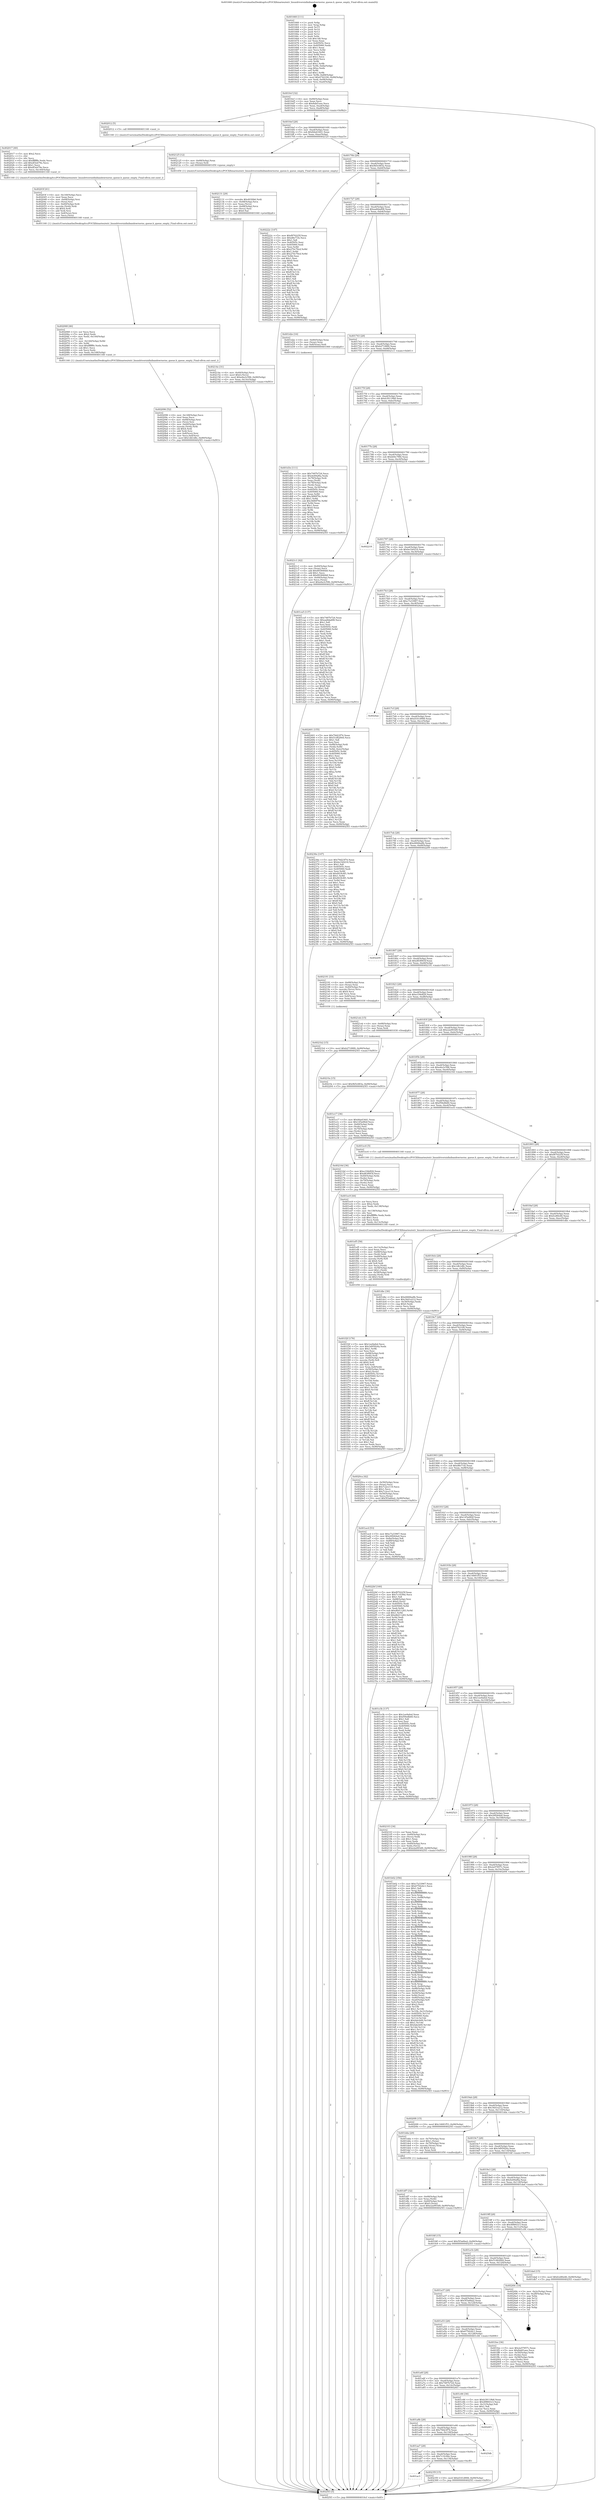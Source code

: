 digraph "0x401660" {
  label = "0x401660 (/mnt/c/Users/mathe/Desktop/tcc/POCII/binaries/extr_linuxdriversinfinibandswrxerxe_queue.h_queue_empty_Final-ollvm.out::main(0))"
  labelloc = "t"
  node[shape=record]

  Entry [label="",width=0.3,height=0.3,shape=circle,fillcolor=black,style=filled]
  "0x4016cf" [label="{
     0x4016cf [32]\l
     | [instrs]\l
     &nbsp;&nbsp;0x4016cf \<+6\>: mov -0x90(%rbp),%eax\l
     &nbsp;&nbsp;0x4016d5 \<+2\>: mov %eax,%ecx\l
     &nbsp;&nbsp;0x4016d7 \<+6\>: sub $0x8abf1aee,%ecx\l
     &nbsp;&nbsp;0x4016dd \<+6\>: mov %eax,-0xa4(%rbp)\l
     &nbsp;&nbsp;0x4016e3 \<+6\>: mov %ecx,-0xa8(%rbp)\l
     &nbsp;&nbsp;0x4016e9 \<+6\>: je 0000000000402012 \<main+0x9b2\>\l
  }"]
  "0x402012" [label="{
     0x402012 [5]\l
     | [instrs]\l
     &nbsp;&nbsp;0x402012 \<+5\>: call 0000000000401160 \<next_i\>\l
     | [calls]\l
     &nbsp;&nbsp;0x401160 \{1\} (/mnt/c/Users/mathe/Desktop/tcc/POCII/binaries/extr_linuxdriversinfinibandswrxerxe_queue.h_queue_empty_Final-ollvm.out::next_i)\l
  }"]
  "0x4016ef" [label="{
     0x4016ef [28]\l
     | [instrs]\l
     &nbsp;&nbsp;0x4016ef \<+5\>: jmp 00000000004016f4 \<main+0x94\>\l
     &nbsp;&nbsp;0x4016f4 \<+6\>: mov -0xa4(%rbp),%eax\l
     &nbsp;&nbsp;0x4016fa \<+5\>: sub $0x8da43441,%eax\l
     &nbsp;&nbsp;0x4016ff \<+6\>: mov %eax,-0xac(%rbp)\l
     &nbsp;&nbsp;0x401705 \<+6\>: je 0000000000402125 \<main+0xac5\>\l
  }"]
  Exit [label="",width=0.3,height=0.3,shape=circle,fillcolor=black,style=filled,peripheries=2]
  "0x402125" [label="{
     0x402125 [12]\l
     | [instrs]\l
     &nbsp;&nbsp;0x402125 \<+4\>: mov -0x68(%rbp),%rax\l
     &nbsp;&nbsp;0x402129 \<+3\>: mov (%rax),%rdi\l
     &nbsp;&nbsp;0x40212c \<+5\>: call 0000000000401450 \<queue_empty\>\l
     | [calls]\l
     &nbsp;&nbsp;0x401450 \{1\} (/mnt/c/Users/mathe/Desktop/tcc/POCII/binaries/extr_linuxdriversinfinibandswrxerxe_queue.h_queue_empty_Final-ollvm.out::queue_empty)\l
  }"]
  "0x40170b" [label="{
     0x40170b [28]\l
     | [instrs]\l
     &nbsp;&nbsp;0x40170b \<+5\>: jmp 0000000000401710 \<main+0xb0\>\l
     &nbsp;&nbsp;0x401710 \<+6\>: mov -0xa4(%rbp),%eax\l
     &nbsp;&nbsp;0x401716 \<+5\>: sub $0x9b5c683a,%eax\l
     &nbsp;&nbsp;0x40171b \<+6\>: mov %eax,-0xb0(%rbp)\l
     &nbsp;&nbsp;0x401721 \<+6\>: je 000000000040222c \<main+0xbcc\>\l
  }"]
  "0x401ac3" [label="{
     0x401ac3\l
  }", style=dashed]
  "0x40222c" [label="{
     0x40222c [147]\l
     | [instrs]\l
     &nbsp;&nbsp;0x40222c \<+5\>: mov $0xf870225f,%eax\l
     &nbsp;&nbsp;0x402231 \<+5\>: mov $0xd8e71fe,%ecx\l
     &nbsp;&nbsp;0x402236 \<+2\>: mov $0x1,%dl\l
     &nbsp;&nbsp;0x402238 \<+7\>: mov 0x40505c,%esi\l
     &nbsp;&nbsp;0x40223f \<+7\>: mov 0x405060,%edi\l
     &nbsp;&nbsp;0x402246 \<+3\>: mov %esi,%r8d\l
     &nbsp;&nbsp;0x402249 \<+7\>: sub $0x270c79cd,%r8d\l
     &nbsp;&nbsp;0x402250 \<+4\>: sub $0x1,%r8d\l
     &nbsp;&nbsp;0x402254 \<+7\>: add $0x270c79cd,%r8d\l
     &nbsp;&nbsp;0x40225b \<+4\>: imul %r8d,%esi\l
     &nbsp;&nbsp;0x40225f \<+3\>: and $0x1,%esi\l
     &nbsp;&nbsp;0x402262 \<+3\>: cmp $0x0,%esi\l
     &nbsp;&nbsp;0x402265 \<+4\>: sete %r9b\l
     &nbsp;&nbsp;0x402269 \<+3\>: cmp $0xa,%edi\l
     &nbsp;&nbsp;0x40226c \<+4\>: setl %r10b\l
     &nbsp;&nbsp;0x402270 \<+3\>: mov %r9b,%r11b\l
     &nbsp;&nbsp;0x402273 \<+4\>: xor $0xff,%r11b\l
     &nbsp;&nbsp;0x402277 \<+3\>: mov %r10b,%bl\l
     &nbsp;&nbsp;0x40227a \<+3\>: xor $0xff,%bl\l
     &nbsp;&nbsp;0x40227d \<+3\>: xor $0x1,%dl\l
     &nbsp;&nbsp;0x402280 \<+3\>: mov %r11b,%r14b\l
     &nbsp;&nbsp;0x402283 \<+4\>: and $0xff,%r14b\l
     &nbsp;&nbsp;0x402287 \<+3\>: and %dl,%r9b\l
     &nbsp;&nbsp;0x40228a \<+3\>: mov %bl,%r15b\l
     &nbsp;&nbsp;0x40228d \<+4\>: and $0xff,%r15b\l
     &nbsp;&nbsp;0x402291 \<+3\>: and %dl,%r10b\l
     &nbsp;&nbsp;0x402294 \<+3\>: or %r9b,%r14b\l
     &nbsp;&nbsp;0x402297 \<+3\>: or %r10b,%r15b\l
     &nbsp;&nbsp;0x40229a \<+3\>: xor %r15b,%r14b\l
     &nbsp;&nbsp;0x40229d \<+3\>: or %bl,%r11b\l
     &nbsp;&nbsp;0x4022a0 \<+4\>: xor $0xff,%r11b\l
     &nbsp;&nbsp;0x4022a4 \<+3\>: or $0x1,%dl\l
     &nbsp;&nbsp;0x4022a7 \<+3\>: and %dl,%r11b\l
     &nbsp;&nbsp;0x4022aa \<+3\>: or %r11b,%r14b\l
     &nbsp;&nbsp;0x4022ad \<+4\>: test $0x1,%r14b\l
     &nbsp;&nbsp;0x4022b1 \<+3\>: cmovne %ecx,%eax\l
     &nbsp;&nbsp;0x4022b4 \<+6\>: mov %eax,-0x90(%rbp)\l
     &nbsp;&nbsp;0x4022ba \<+5\>: jmp 00000000004025f3 \<main+0xf93\>\l
  }"]
  "0x401727" [label="{
     0x401727 [28]\l
     | [instrs]\l
     &nbsp;&nbsp;0x401727 \<+5\>: jmp 000000000040172c \<main+0xcc\>\l
     &nbsp;&nbsp;0x40172c \<+6\>: mov -0xa4(%rbp),%eax\l
     &nbsp;&nbsp;0x401732 \<+5\>: sub $0xaa8dad08,%eax\l
     &nbsp;&nbsp;0x401737 \<+6\>: mov %eax,-0xb4(%rbp)\l
     &nbsp;&nbsp;0x40173d \<+6\>: je 0000000000401d2e \<main+0x6ce\>\l
  }"]
  "0x40235f" [label="{
     0x40235f [15]\l
     | [instrs]\l
     &nbsp;&nbsp;0x40235f \<+10\>: movl $0xd161d908,-0x90(%rbp)\l
     &nbsp;&nbsp;0x402369 \<+5\>: jmp 00000000004025f3 \<main+0xf93\>\l
  }"]
  "0x401d2e" [label="{
     0x401d2e [16]\l
     | [instrs]\l
     &nbsp;&nbsp;0x401d2e \<+4\>: mov -0x80(%rbp),%rax\l
     &nbsp;&nbsp;0x401d32 \<+3\>: mov (%rax),%rax\l
     &nbsp;&nbsp;0x401d35 \<+4\>: mov 0x8(%rax),%rdi\l
     &nbsp;&nbsp;0x401d39 \<+5\>: call 0000000000401060 \<atoi@plt\>\l
     | [calls]\l
     &nbsp;&nbsp;0x401060 \{1\} (unknown)\l
  }"]
  "0x401743" [label="{
     0x401743 [28]\l
     | [instrs]\l
     &nbsp;&nbsp;0x401743 \<+5\>: jmp 0000000000401748 \<main+0xe8\>\l
     &nbsp;&nbsp;0x401748 \<+6\>: mov -0xa4(%rbp),%eax\l
     &nbsp;&nbsp;0x40174e \<+5\>: sub $0xb27188f4,%eax\l
     &nbsp;&nbsp;0x401753 \<+6\>: mov %eax,-0xb8(%rbp)\l
     &nbsp;&nbsp;0x401759 \<+6\>: je 00000000004021c1 \<main+0xb61\>\l
  }"]
  "0x401aa7" [label="{
     0x401aa7 [28]\l
     | [instrs]\l
     &nbsp;&nbsp;0x401aa7 \<+5\>: jmp 0000000000401aac \<main+0x44c\>\l
     &nbsp;&nbsp;0x401aac \<+6\>: mov -0xa4(%rbp),%eax\l
     &nbsp;&nbsp;0x401ab2 \<+5\>: sub $0x7c1fc94e,%eax\l
     &nbsp;&nbsp;0x401ab7 \<+6\>: mov %eax,-0x134(%rbp)\l
     &nbsp;&nbsp;0x401abd \<+6\>: je 000000000040235f \<main+0xcff\>\l
  }"]
  "0x4021c1" [label="{
     0x4021c1 [42]\l
     | [instrs]\l
     &nbsp;&nbsp;0x4021c1 \<+4\>: mov -0x40(%rbp),%rax\l
     &nbsp;&nbsp;0x4021c5 \<+2\>: mov (%rax),%ecx\l
     &nbsp;&nbsp;0x4021c7 \<+6\>: add $0x893846b8,%ecx\l
     &nbsp;&nbsp;0x4021cd \<+3\>: add $0x1,%ecx\l
     &nbsp;&nbsp;0x4021d0 \<+6\>: sub $0x893846b8,%ecx\l
     &nbsp;&nbsp;0x4021d6 \<+4\>: mov -0x40(%rbp),%rax\l
     &nbsp;&nbsp;0x4021da \<+2\>: mov %ecx,(%rax)\l
     &nbsp;&nbsp;0x4021dc \<+10\>: movl $0xe6a3c596,-0x90(%rbp)\l
     &nbsp;&nbsp;0x4021e6 \<+5\>: jmp 00000000004025f3 \<main+0xf93\>\l
  }"]
  "0x40175f" [label="{
     0x40175f [28]\l
     | [instrs]\l
     &nbsp;&nbsp;0x40175f \<+5\>: jmp 0000000000401764 \<main+0x104\>\l
     &nbsp;&nbsp;0x401764 \<+6\>: mov -0xa4(%rbp),%eax\l
     &nbsp;&nbsp;0x40176a \<+5\>: sub $0xb39119b8,%eax\l
     &nbsp;&nbsp;0x40176f \<+6\>: mov %eax,-0xbc(%rbp)\l
     &nbsp;&nbsp;0x401775 \<+6\>: je 0000000000401ca5 \<main+0x645\>\l
  }"]
  "0x4025db" [label="{
     0x4025db\l
  }", style=dashed]
  "0x401ca5" [label="{
     0x401ca5 [137]\l
     | [instrs]\l
     &nbsp;&nbsp;0x401ca5 \<+5\>: mov $0x7487b724,%eax\l
     &nbsp;&nbsp;0x401caa \<+5\>: mov $0xaa8dad08,%ecx\l
     &nbsp;&nbsp;0x401caf \<+2\>: mov $0x1,%dl\l
     &nbsp;&nbsp;0x401cb1 \<+2\>: xor %esi,%esi\l
     &nbsp;&nbsp;0x401cb3 \<+7\>: mov 0x40505c,%edi\l
     &nbsp;&nbsp;0x401cba \<+8\>: mov 0x405060,%r8d\l
     &nbsp;&nbsp;0x401cc2 \<+3\>: sub $0x1,%esi\l
     &nbsp;&nbsp;0x401cc5 \<+3\>: mov %edi,%r9d\l
     &nbsp;&nbsp;0x401cc8 \<+3\>: add %esi,%r9d\l
     &nbsp;&nbsp;0x401ccb \<+4\>: imul %r9d,%edi\l
     &nbsp;&nbsp;0x401ccf \<+3\>: and $0x1,%edi\l
     &nbsp;&nbsp;0x401cd2 \<+3\>: cmp $0x0,%edi\l
     &nbsp;&nbsp;0x401cd5 \<+4\>: sete %r10b\l
     &nbsp;&nbsp;0x401cd9 \<+4\>: cmp $0xa,%r8d\l
     &nbsp;&nbsp;0x401cdd \<+4\>: setl %r11b\l
     &nbsp;&nbsp;0x401ce1 \<+3\>: mov %r10b,%bl\l
     &nbsp;&nbsp;0x401ce4 \<+3\>: xor $0xff,%bl\l
     &nbsp;&nbsp;0x401ce7 \<+3\>: mov %r11b,%r14b\l
     &nbsp;&nbsp;0x401cea \<+4\>: xor $0xff,%r14b\l
     &nbsp;&nbsp;0x401cee \<+3\>: xor $0x1,%dl\l
     &nbsp;&nbsp;0x401cf1 \<+3\>: mov %bl,%r15b\l
     &nbsp;&nbsp;0x401cf4 \<+4\>: and $0xff,%r15b\l
     &nbsp;&nbsp;0x401cf8 \<+3\>: and %dl,%r10b\l
     &nbsp;&nbsp;0x401cfb \<+3\>: mov %r14b,%r12b\l
     &nbsp;&nbsp;0x401cfe \<+4\>: and $0xff,%r12b\l
     &nbsp;&nbsp;0x401d02 \<+3\>: and %dl,%r11b\l
     &nbsp;&nbsp;0x401d05 \<+3\>: or %r10b,%r15b\l
     &nbsp;&nbsp;0x401d08 \<+3\>: or %r11b,%r12b\l
     &nbsp;&nbsp;0x401d0b \<+3\>: xor %r12b,%r15b\l
     &nbsp;&nbsp;0x401d0e \<+3\>: or %r14b,%bl\l
     &nbsp;&nbsp;0x401d11 \<+3\>: xor $0xff,%bl\l
     &nbsp;&nbsp;0x401d14 \<+3\>: or $0x1,%dl\l
     &nbsp;&nbsp;0x401d17 \<+2\>: and %dl,%bl\l
     &nbsp;&nbsp;0x401d19 \<+3\>: or %bl,%r15b\l
     &nbsp;&nbsp;0x401d1c \<+4\>: test $0x1,%r15b\l
     &nbsp;&nbsp;0x401d20 \<+3\>: cmovne %ecx,%eax\l
     &nbsp;&nbsp;0x401d23 \<+6\>: mov %eax,-0x90(%rbp)\l
     &nbsp;&nbsp;0x401d29 \<+5\>: jmp 00000000004025f3 \<main+0xf93\>\l
  }"]
  "0x40177b" [label="{
     0x40177b [28]\l
     | [instrs]\l
     &nbsp;&nbsp;0x40177b \<+5\>: jmp 0000000000401780 \<main+0x120\>\l
     &nbsp;&nbsp;0x401780 \<+6\>: mov -0xa4(%rbp),%eax\l
     &nbsp;&nbsp;0x401786 \<+5\>: sub $0xb64c7f84,%eax\l
     &nbsp;&nbsp;0x40178b \<+6\>: mov %eax,-0xc0(%rbp)\l
     &nbsp;&nbsp;0x401791 \<+6\>: je 0000000000402218 \<main+0xbb8\>\l
  }"]
  "0x401a8b" [label="{
     0x401a8b [28]\l
     | [instrs]\l
     &nbsp;&nbsp;0x401a8b \<+5\>: jmp 0000000000401a90 \<main+0x430\>\l
     &nbsp;&nbsp;0x401a90 \<+6\>: mov -0xa4(%rbp),%eax\l
     &nbsp;&nbsp;0x401a96 \<+5\>: sub $0x79d23f74,%eax\l
     &nbsp;&nbsp;0x401a9b \<+6\>: mov %eax,-0x130(%rbp)\l
     &nbsp;&nbsp;0x401aa1 \<+6\>: je 00000000004025db \<main+0xf7b\>\l
  }"]
  "0x402218" [label="{
     0x402218\l
  }", style=dashed]
  "0x401797" [label="{
     0x401797 [28]\l
     | [instrs]\l
     &nbsp;&nbsp;0x401797 \<+5\>: jmp 000000000040179c \<main+0x13c\>\l
     &nbsp;&nbsp;0x40179c \<+6\>: mov -0xa4(%rbp),%eax\l
     &nbsp;&nbsp;0x4017a2 \<+5\>: sub $0xbe1b0216,%eax\l
     &nbsp;&nbsp;0x4017a7 \<+6\>: mov %eax,-0xc4(%rbp)\l
     &nbsp;&nbsp;0x4017ad \<+6\>: je 0000000000402401 \<main+0xda1\>\l
  }"]
  "0x4024f3" [label="{
     0x4024f3\l
  }", style=dashed]
  "0x402401" [label="{
     0x402401 [155]\l
     | [instrs]\l
     &nbsp;&nbsp;0x402401 \<+5\>: mov $0x79d23f74,%eax\l
     &nbsp;&nbsp;0x402406 \<+5\>: mov $0x51d62844,%ecx\l
     &nbsp;&nbsp;0x40240b \<+2\>: mov $0x1,%dl\l
     &nbsp;&nbsp;0x40240d \<+2\>: xor %esi,%esi\l
     &nbsp;&nbsp;0x40240f \<+7\>: mov -0x88(%rbp),%rdi\l
     &nbsp;&nbsp;0x402416 \<+3\>: mov (%rdi),%r8d\l
     &nbsp;&nbsp;0x402419 \<+4\>: mov %r8d,-0x2c(%rbp)\l
     &nbsp;&nbsp;0x40241d \<+8\>: mov 0x40505c,%r8d\l
     &nbsp;&nbsp;0x402425 \<+8\>: mov 0x405060,%r9d\l
     &nbsp;&nbsp;0x40242d \<+3\>: sub $0x1,%esi\l
     &nbsp;&nbsp;0x402430 \<+3\>: mov %r8d,%r10d\l
     &nbsp;&nbsp;0x402433 \<+3\>: add %esi,%r10d\l
     &nbsp;&nbsp;0x402436 \<+4\>: imul %r10d,%r8d\l
     &nbsp;&nbsp;0x40243a \<+4\>: and $0x1,%r8d\l
     &nbsp;&nbsp;0x40243e \<+4\>: cmp $0x0,%r8d\l
     &nbsp;&nbsp;0x402442 \<+4\>: sete %r11b\l
     &nbsp;&nbsp;0x402446 \<+4\>: cmp $0xa,%r9d\l
     &nbsp;&nbsp;0x40244a \<+3\>: setl %bl\l
     &nbsp;&nbsp;0x40244d \<+3\>: mov %r11b,%r14b\l
     &nbsp;&nbsp;0x402450 \<+4\>: xor $0xff,%r14b\l
     &nbsp;&nbsp;0x402454 \<+3\>: mov %bl,%r15b\l
     &nbsp;&nbsp;0x402457 \<+4\>: xor $0xff,%r15b\l
     &nbsp;&nbsp;0x40245b \<+3\>: xor $0x0,%dl\l
     &nbsp;&nbsp;0x40245e \<+3\>: mov %r14b,%r12b\l
     &nbsp;&nbsp;0x402461 \<+4\>: and $0x0,%r12b\l
     &nbsp;&nbsp;0x402465 \<+3\>: and %dl,%r11b\l
     &nbsp;&nbsp;0x402468 \<+3\>: mov %r15b,%r13b\l
     &nbsp;&nbsp;0x40246b \<+4\>: and $0x0,%r13b\l
     &nbsp;&nbsp;0x40246f \<+2\>: and %dl,%bl\l
     &nbsp;&nbsp;0x402471 \<+3\>: or %r11b,%r12b\l
     &nbsp;&nbsp;0x402474 \<+3\>: or %bl,%r13b\l
     &nbsp;&nbsp;0x402477 \<+3\>: xor %r13b,%r12b\l
     &nbsp;&nbsp;0x40247a \<+3\>: or %r15b,%r14b\l
     &nbsp;&nbsp;0x40247d \<+4\>: xor $0xff,%r14b\l
     &nbsp;&nbsp;0x402481 \<+3\>: or $0x0,%dl\l
     &nbsp;&nbsp;0x402484 \<+3\>: and %dl,%r14b\l
     &nbsp;&nbsp;0x402487 \<+3\>: or %r14b,%r12b\l
     &nbsp;&nbsp;0x40248a \<+4\>: test $0x1,%r12b\l
     &nbsp;&nbsp;0x40248e \<+3\>: cmovne %ecx,%eax\l
     &nbsp;&nbsp;0x402491 \<+6\>: mov %eax,-0x90(%rbp)\l
     &nbsp;&nbsp;0x402497 \<+5\>: jmp 00000000004025f3 \<main+0xf93\>\l
  }"]
  "0x4017b3" [label="{
     0x4017b3 [28]\l
     | [instrs]\l
     &nbsp;&nbsp;0x4017b3 \<+5\>: jmp 00000000004017b8 \<main+0x158\>\l
     &nbsp;&nbsp;0x4017b8 \<+6\>: mov -0xa4(%rbp),%eax\l
     &nbsp;&nbsp;0x4017be \<+5\>: sub $0xc7a33967,%eax\l
     &nbsp;&nbsp;0x4017c3 \<+6\>: mov %eax,-0xc8(%rbp)\l
     &nbsp;&nbsp;0x4017c9 \<+6\>: je 00000000004024ae \<main+0xe4e\>\l
  }"]
  "0x4021fa" [label="{
     0x4021fa [15]\l
     | [instrs]\l
     &nbsp;&nbsp;0x4021fa \<+10\>: movl $0x9b5c683a,-0x90(%rbp)\l
     &nbsp;&nbsp;0x402204 \<+5\>: jmp 00000000004025f3 \<main+0xf93\>\l
  }"]
  "0x4024ae" [label="{
     0x4024ae\l
  }", style=dashed]
  "0x4017cf" [label="{
     0x4017cf [28]\l
     | [instrs]\l
     &nbsp;&nbsp;0x4017cf \<+5\>: jmp 00000000004017d4 \<main+0x174\>\l
     &nbsp;&nbsp;0x4017d4 \<+6\>: mov -0xa4(%rbp),%eax\l
     &nbsp;&nbsp;0x4017da \<+5\>: sub $0xd161d908,%eax\l
     &nbsp;&nbsp;0x4017df \<+6\>: mov %eax,-0xcc(%rbp)\l
     &nbsp;&nbsp;0x4017e5 \<+6\>: je 000000000040236e \<main+0xd0e\>\l
  }"]
  "0x4021b2" [label="{
     0x4021b2 [15]\l
     | [instrs]\l
     &nbsp;&nbsp;0x4021b2 \<+10\>: movl $0xb27188f4,-0x90(%rbp)\l
     &nbsp;&nbsp;0x4021bc \<+5\>: jmp 00000000004025f3 \<main+0xf93\>\l
  }"]
  "0x40236e" [label="{
     0x40236e [147]\l
     | [instrs]\l
     &nbsp;&nbsp;0x40236e \<+5\>: mov $0x79d23f74,%eax\l
     &nbsp;&nbsp;0x402373 \<+5\>: mov $0xbe1b0216,%ecx\l
     &nbsp;&nbsp;0x402378 \<+2\>: mov $0x1,%dl\l
     &nbsp;&nbsp;0x40237a \<+7\>: mov 0x40505c,%esi\l
     &nbsp;&nbsp;0x402381 \<+7\>: mov 0x405060,%edi\l
     &nbsp;&nbsp;0x402388 \<+3\>: mov %esi,%r8d\l
     &nbsp;&nbsp;0x40238b \<+7\>: add $0x843fc8f1,%r8d\l
     &nbsp;&nbsp;0x402392 \<+4\>: sub $0x1,%r8d\l
     &nbsp;&nbsp;0x402396 \<+7\>: sub $0x843fc8f1,%r8d\l
     &nbsp;&nbsp;0x40239d \<+4\>: imul %r8d,%esi\l
     &nbsp;&nbsp;0x4023a1 \<+3\>: and $0x1,%esi\l
     &nbsp;&nbsp;0x4023a4 \<+3\>: cmp $0x0,%esi\l
     &nbsp;&nbsp;0x4023a7 \<+4\>: sete %r9b\l
     &nbsp;&nbsp;0x4023ab \<+3\>: cmp $0xa,%edi\l
     &nbsp;&nbsp;0x4023ae \<+4\>: setl %r10b\l
     &nbsp;&nbsp;0x4023b2 \<+3\>: mov %r9b,%r11b\l
     &nbsp;&nbsp;0x4023b5 \<+4\>: xor $0xff,%r11b\l
     &nbsp;&nbsp;0x4023b9 \<+3\>: mov %r10b,%bl\l
     &nbsp;&nbsp;0x4023bc \<+3\>: xor $0xff,%bl\l
     &nbsp;&nbsp;0x4023bf \<+3\>: xor $0x0,%dl\l
     &nbsp;&nbsp;0x4023c2 \<+3\>: mov %r11b,%r14b\l
     &nbsp;&nbsp;0x4023c5 \<+4\>: and $0x0,%r14b\l
     &nbsp;&nbsp;0x4023c9 \<+3\>: and %dl,%r9b\l
     &nbsp;&nbsp;0x4023cc \<+3\>: mov %bl,%r15b\l
     &nbsp;&nbsp;0x4023cf \<+4\>: and $0x0,%r15b\l
     &nbsp;&nbsp;0x4023d3 \<+3\>: and %dl,%r10b\l
     &nbsp;&nbsp;0x4023d6 \<+3\>: or %r9b,%r14b\l
     &nbsp;&nbsp;0x4023d9 \<+3\>: or %r10b,%r15b\l
     &nbsp;&nbsp;0x4023dc \<+3\>: xor %r15b,%r14b\l
     &nbsp;&nbsp;0x4023df \<+3\>: or %bl,%r11b\l
     &nbsp;&nbsp;0x4023e2 \<+4\>: xor $0xff,%r11b\l
     &nbsp;&nbsp;0x4023e6 \<+3\>: or $0x0,%dl\l
     &nbsp;&nbsp;0x4023e9 \<+3\>: and %dl,%r11b\l
     &nbsp;&nbsp;0x4023ec \<+3\>: or %r11b,%r14b\l
     &nbsp;&nbsp;0x4023ef \<+4\>: test $0x1,%r14b\l
     &nbsp;&nbsp;0x4023f3 \<+3\>: cmovne %ecx,%eax\l
     &nbsp;&nbsp;0x4023f6 \<+6\>: mov %eax,-0x90(%rbp)\l
     &nbsp;&nbsp;0x4023fc \<+5\>: jmp 00000000004025f3 \<main+0xf93\>\l
  }"]
  "0x4017eb" [label="{
     0x4017eb [28]\l
     | [instrs]\l
     &nbsp;&nbsp;0x4017eb \<+5\>: jmp 00000000004017f0 \<main+0x190\>\l
     &nbsp;&nbsp;0x4017f0 \<+6\>: mov -0xa4(%rbp),%eax\l
     &nbsp;&nbsp;0x4017f6 \<+5\>: sub $0xd466ba8b,%eax\l
     &nbsp;&nbsp;0x4017fb \<+6\>: mov %eax,-0xd0(%rbp)\l
     &nbsp;&nbsp;0x401801 \<+6\>: je 0000000000402209 \<main+0xba9\>\l
  }"]
  "0x40214e" [label="{
     0x40214e [31]\l
     | [instrs]\l
     &nbsp;&nbsp;0x40214e \<+4\>: mov -0x40(%rbp),%rcx\l
     &nbsp;&nbsp;0x402152 \<+6\>: movl $0x0,(%rcx)\l
     &nbsp;&nbsp;0x402158 \<+10\>: movl $0xe6a3c596,-0x90(%rbp)\l
     &nbsp;&nbsp;0x402162 \<+6\>: mov %eax,-0x14c(%rbp)\l
     &nbsp;&nbsp;0x402168 \<+5\>: jmp 00000000004025f3 \<main+0xf93\>\l
  }"]
  "0x402209" [label="{
     0x402209\l
  }", style=dashed]
  "0x401807" [label="{
     0x401807 [28]\l
     | [instrs]\l
     &nbsp;&nbsp;0x401807 \<+5\>: jmp 000000000040180c \<main+0x1ac\>\l
     &nbsp;&nbsp;0x40180c \<+6\>: mov -0xa4(%rbp),%eax\l
     &nbsp;&nbsp;0x401812 \<+5\>: sub $0xd83f003f,%eax\l
     &nbsp;&nbsp;0x401817 \<+6\>: mov %eax,-0xd4(%rbp)\l
     &nbsp;&nbsp;0x40181d \<+6\>: je 0000000000402191 \<main+0xb31\>\l
  }"]
  "0x402131" [label="{
     0x402131 [29]\l
     | [instrs]\l
     &nbsp;&nbsp;0x402131 \<+10\>: movabs $0x4030b6,%rdi\l
     &nbsp;&nbsp;0x40213b \<+4\>: mov -0x48(%rbp),%rcx\l
     &nbsp;&nbsp;0x40213f \<+2\>: mov %eax,(%rcx)\l
     &nbsp;&nbsp;0x402141 \<+4\>: mov -0x48(%rbp),%rcx\l
     &nbsp;&nbsp;0x402145 \<+2\>: mov (%rcx),%esi\l
     &nbsp;&nbsp;0x402147 \<+2\>: mov $0x0,%al\l
     &nbsp;&nbsp;0x402149 \<+5\>: call 0000000000401040 \<printf@plt\>\l
     | [calls]\l
     &nbsp;&nbsp;0x401040 \{1\} (unknown)\l
  }"]
  "0x402191" [label="{
     0x402191 [33]\l
     | [instrs]\l
     &nbsp;&nbsp;0x402191 \<+4\>: mov -0x68(%rbp),%rax\l
     &nbsp;&nbsp;0x402195 \<+3\>: mov (%rax),%rax\l
     &nbsp;&nbsp;0x402198 \<+4\>: mov -0x40(%rbp),%rcx\l
     &nbsp;&nbsp;0x40219c \<+3\>: movslq (%rcx),%rcx\l
     &nbsp;&nbsp;0x40219f \<+4\>: shl $0x4,%rcx\l
     &nbsp;&nbsp;0x4021a3 \<+3\>: add %rcx,%rax\l
     &nbsp;&nbsp;0x4021a6 \<+4\>: mov 0x8(%rax),%rax\l
     &nbsp;&nbsp;0x4021aa \<+3\>: mov %rax,%rdi\l
     &nbsp;&nbsp;0x4021ad \<+5\>: call 0000000000401030 \<free@plt\>\l
     | [calls]\l
     &nbsp;&nbsp;0x401030 \{1\} (unknown)\l
  }"]
  "0x401823" [label="{
     0x401823 [28]\l
     | [instrs]\l
     &nbsp;&nbsp;0x401823 \<+5\>: jmp 0000000000401828 \<main+0x1c8\>\l
     &nbsp;&nbsp;0x401828 \<+6\>: mov -0xa4(%rbp),%eax\l
     &nbsp;&nbsp;0x40182e \<+5\>: sub $0xe194df29,%eax\l
     &nbsp;&nbsp;0x401833 \<+6\>: mov %eax,-0xd8(%rbp)\l
     &nbsp;&nbsp;0x401839 \<+6\>: je 00000000004021eb \<main+0xb8b\>\l
  }"]
  "0x402096" [label="{
     0x402096 [52]\l
     | [instrs]\l
     &nbsp;&nbsp;0x402096 \<+6\>: mov -0x148(%rbp),%ecx\l
     &nbsp;&nbsp;0x40209c \<+3\>: imul %eax,%ecx\l
     &nbsp;&nbsp;0x40209f \<+4\>: mov -0x68(%rbp),%rsi\l
     &nbsp;&nbsp;0x4020a3 \<+3\>: mov (%rsi),%rsi\l
     &nbsp;&nbsp;0x4020a6 \<+4\>: mov -0x60(%rbp),%rdi\l
     &nbsp;&nbsp;0x4020aa \<+3\>: movslq (%rdi),%rdi\l
     &nbsp;&nbsp;0x4020ad \<+4\>: shl $0x4,%rdi\l
     &nbsp;&nbsp;0x4020b1 \<+3\>: add %rdi,%rsi\l
     &nbsp;&nbsp;0x4020b4 \<+4\>: mov 0x8(%rsi),%rsi\l
     &nbsp;&nbsp;0x4020b8 \<+3\>: mov %ecx,0x4(%rsi)\l
     &nbsp;&nbsp;0x4020bb \<+10\>: movl $0x1db1d8c,-0x90(%rbp)\l
     &nbsp;&nbsp;0x4020c5 \<+5\>: jmp 00000000004025f3 \<main+0xf93\>\l
  }"]
  "0x4021eb" [label="{
     0x4021eb [15]\l
     | [instrs]\l
     &nbsp;&nbsp;0x4021eb \<+4\>: mov -0x68(%rbp),%rax\l
     &nbsp;&nbsp;0x4021ef \<+3\>: mov (%rax),%rax\l
     &nbsp;&nbsp;0x4021f2 \<+3\>: mov %rax,%rdi\l
     &nbsp;&nbsp;0x4021f5 \<+5\>: call 0000000000401030 \<free@plt\>\l
     | [calls]\l
     &nbsp;&nbsp;0x401030 \{1\} (unknown)\l
  }"]
  "0x40183f" [label="{
     0x40183f [28]\l
     | [instrs]\l
     &nbsp;&nbsp;0x40183f \<+5\>: jmp 0000000000401844 \<main+0x1e4\>\l
     &nbsp;&nbsp;0x401844 \<+6\>: mov -0xa4(%rbp),%eax\l
     &nbsp;&nbsp;0x40184a \<+5\>: sub $0xe2a993d9,%eax\l
     &nbsp;&nbsp;0x40184f \<+6\>: mov %eax,-0xdc(%rbp)\l
     &nbsp;&nbsp;0x401855 \<+6\>: je 0000000000401e17 \<main+0x7b7\>\l
  }"]
  "0x402068" [label="{
     0x402068 [46]\l
     | [instrs]\l
     &nbsp;&nbsp;0x402068 \<+2\>: xor %ecx,%ecx\l
     &nbsp;&nbsp;0x40206a \<+5\>: mov $0x2,%edx\l
     &nbsp;&nbsp;0x40206f \<+6\>: mov %edx,-0x144(%rbp)\l
     &nbsp;&nbsp;0x402075 \<+1\>: cltd\l
     &nbsp;&nbsp;0x402076 \<+7\>: mov -0x144(%rbp),%r8d\l
     &nbsp;&nbsp;0x40207d \<+3\>: idiv %r8d\l
     &nbsp;&nbsp;0x402080 \<+6\>: imul $0xfffffffe,%edx,%edx\l
     &nbsp;&nbsp;0x402086 \<+3\>: sub $0x1,%ecx\l
     &nbsp;&nbsp;0x402089 \<+2\>: sub %ecx,%edx\l
     &nbsp;&nbsp;0x40208b \<+6\>: mov %edx,-0x148(%rbp)\l
     &nbsp;&nbsp;0x402091 \<+5\>: call 0000000000401160 \<next_i\>\l
     | [calls]\l
     &nbsp;&nbsp;0x401160 \{1\} (/mnt/c/Users/mathe/Desktop/tcc/POCII/binaries/extr_linuxdriversinfinibandswrxerxe_queue.h_queue_empty_Final-ollvm.out::next_i)\l
  }"]
  "0x401e17" [label="{
     0x401e17 [36]\l
     | [instrs]\l
     &nbsp;&nbsp;0x401e17 \<+5\>: mov $0x8da43441,%eax\l
     &nbsp;&nbsp;0x401e1c \<+5\>: mov $0x145a982f,%ecx\l
     &nbsp;&nbsp;0x401e21 \<+4\>: mov -0x60(%rbp),%rdx\l
     &nbsp;&nbsp;0x401e25 \<+2\>: mov (%rdx),%esi\l
     &nbsp;&nbsp;0x401e27 \<+4\>: mov -0x70(%rbp),%rdx\l
     &nbsp;&nbsp;0x401e2b \<+2\>: cmp (%rdx),%esi\l
     &nbsp;&nbsp;0x401e2d \<+3\>: cmovl %ecx,%eax\l
     &nbsp;&nbsp;0x401e30 \<+6\>: mov %eax,-0x90(%rbp)\l
     &nbsp;&nbsp;0x401e36 \<+5\>: jmp 00000000004025f3 \<main+0xf93\>\l
  }"]
  "0x40185b" [label="{
     0x40185b [28]\l
     | [instrs]\l
     &nbsp;&nbsp;0x40185b \<+5\>: jmp 0000000000401860 \<main+0x200\>\l
     &nbsp;&nbsp;0x401860 \<+6\>: mov -0xa4(%rbp),%eax\l
     &nbsp;&nbsp;0x401866 \<+5\>: sub $0xe6a3c596,%eax\l
     &nbsp;&nbsp;0x40186b \<+6\>: mov %eax,-0xe0(%rbp)\l
     &nbsp;&nbsp;0x401871 \<+6\>: je 000000000040216d \<main+0xb0d\>\l
  }"]
  "0x40203f" [label="{
     0x40203f [41]\l
     | [instrs]\l
     &nbsp;&nbsp;0x40203f \<+6\>: mov -0x140(%rbp),%ecx\l
     &nbsp;&nbsp;0x402045 \<+3\>: imul %eax,%ecx\l
     &nbsp;&nbsp;0x402048 \<+4\>: mov -0x68(%rbp),%rsi\l
     &nbsp;&nbsp;0x40204c \<+3\>: mov (%rsi),%rsi\l
     &nbsp;&nbsp;0x40204f \<+4\>: mov -0x60(%rbp),%rdi\l
     &nbsp;&nbsp;0x402053 \<+3\>: movslq (%rdi),%rdi\l
     &nbsp;&nbsp;0x402056 \<+4\>: shl $0x4,%rdi\l
     &nbsp;&nbsp;0x40205a \<+3\>: add %rdi,%rsi\l
     &nbsp;&nbsp;0x40205d \<+4\>: mov 0x8(%rsi),%rsi\l
     &nbsp;&nbsp;0x402061 \<+2\>: mov %ecx,(%rsi)\l
     &nbsp;&nbsp;0x402063 \<+5\>: call 0000000000401160 \<next_i\>\l
     | [calls]\l
     &nbsp;&nbsp;0x401160 \{1\} (/mnt/c/Users/mathe/Desktop/tcc/POCII/binaries/extr_linuxdriversinfinibandswrxerxe_queue.h_queue_empty_Final-ollvm.out::next_i)\l
  }"]
  "0x40216d" [label="{
     0x40216d [36]\l
     | [instrs]\l
     &nbsp;&nbsp;0x40216d \<+5\>: mov $0xe194df29,%eax\l
     &nbsp;&nbsp;0x402172 \<+5\>: mov $0xd83f003f,%ecx\l
     &nbsp;&nbsp;0x402177 \<+4\>: mov -0x40(%rbp),%rdx\l
     &nbsp;&nbsp;0x40217b \<+2\>: mov (%rdx),%esi\l
     &nbsp;&nbsp;0x40217d \<+4\>: mov -0x70(%rbp),%rdx\l
     &nbsp;&nbsp;0x402181 \<+2\>: cmp (%rdx),%esi\l
     &nbsp;&nbsp;0x402183 \<+3\>: cmovl %ecx,%eax\l
     &nbsp;&nbsp;0x402186 \<+6\>: mov %eax,-0x90(%rbp)\l
     &nbsp;&nbsp;0x40218c \<+5\>: jmp 00000000004025f3 \<main+0xf93\>\l
  }"]
  "0x401877" [label="{
     0x401877 [28]\l
     | [instrs]\l
     &nbsp;&nbsp;0x401877 \<+5\>: jmp 000000000040187c \<main+0x21c\>\l
     &nbsp;&nbsp;0x40187c \<+6\>: mov -0xa4(%rbp),%eax\l
     &nbsp;&nbsp;0x401882 \<+5\>: sub $0xf59e8b60,%eax\l
     &nbsp;&nbsp;0x401887 \<+6\>: mov %eax,-0xe4(%rbp)\l
     &nbsp;&nbsp;0x40188d \<+6\>: je 0000000000401ec4 \<main+0x864\>\l
  }"]
  "0x402017" [label="{
     0x402017 [40]\l
     | [instrs]\l
     &nbsp;&nbsp;0x402017 \<+5\>: mov $0x2,%ecx\l
     &nbsp;&nbsp;0x40201c \<+1\>: cltd\l
     &nbsp;&nbsp;0x40201d \<+2\>: idiv %ecx\l
     &nbsp;&nbsp;0x40201f \<+6\>: imul $0xfffffffe,%edx,%ecx\l
     &nbsp;&nbsp;0x402025 \<+6\>: add $0xdf3eb79e,%ecx\l
     &nbsp;&nbsp;0x40202b \<+3\>: add $0x1,%ecx\l
     &nbsp;&nbsp;0x40202e \<+6\>: sub $0xdf3eb79e,%ecx\l
     &nbsp;&nbsp;0x402034 \<+6\>: mov %ecx,-0x140(%rbp)\l
     &nbsp;&nbsp;0x40203a \<+5\>: call 0000000000401160 \<next_i\>\l
     | [calls]\l
     &nbsp;&nbsp;0x401160 \{1\} (/mnt/c/Users/mathe/Desktop/tcc/POCII/binaries/extr_linuxdriversinfinibandswrxerxe_queue.h_queue_empty_Final-ollvm.out::next_i)\l
  }"]
  "0x401ec4" [label="{
     0x401ec4 [5]\l
     | [instrs]\l
     &nbsp;&nbsp;0x401ec4 \<+5\>: call 0000000000401160 \<next_i\>\l
     | [calls]\l
     &nbsp;&nbsp;0x401160 \{1\} (/mnt/c/Users/mathe/Desktop/tcc/POCII/binaries/extr_linuxdriversinfinibandswrxerxe_queue.h_queue_empty_Final-ollvm.out::next_i)\l
  }"]
  "0x401893" [label="{
     0x401893 [28]\l
     | [instrs]\l
     &nbsp;&nbsp;0x401893 \<+5\>: jmp 0000000000401898 \<main+0x238\>\l
     &nbsp;&nbsp;0x401898 \<+6\>: mov -0xa4(%rbp),%eax\l
     &nbsp;&nbsp;0x40189e \<+5\>: sub $0xf870225f,%eax\l
     &nbsp;&nbsp;0x4018a3 \<+6\>: mov %eax,-0xe8(%rbp)\l
     &nbsp;&nbsp;0x4018a9 \<+6\>: je 00000000004025bf \<main+0xf5f\>\l
  }"]
  "0x401f2f" [label="{
     0x401f2f [176]\l
     | [instrs]\l
     &nbsp;&nbsp;0x401f2f \<+5\>: mov $0x1ee9afed,%ecx\l
     &nbsp;&nbsp;0x401f34 \<+5\>: mov $0x3d95924a,%edx\l
     &nbsp;&nbsp;0x401f39 \<+3\>: mov $0x1,%r9b\l
     &nbsp;&nbsp;0x401f3c \<+2\>: xor %esi,%esi\l
     &nbsp;&nbsp;0x401f3e \<+4\>: mov -0x68(%rbp),%rdi\l
     &nbsp;&nbsp;0x401f42 \<+3\>: mov (%rdi),%rdi\l
     &nbsp;&nbsp;0x401f45 \<+4\>: mov -0x60(%rbp),%r8\l
     &nbsp;&nbsp;0x401f49 \<+3\>: movslq (%r8),%r8\l
     &nbsp;&nbsp;0x401f4c \<+4\>: shl $0x4,%r8\l
     &nbsp;&nbsp;0x401f50 \<+3\>: add %r8,%rdi\l
     &nbsp;&nbsp;0x401f53 \<+4\>: mov %rax,0x8(%rdi)\l
     &nbsp;&nbsp;0x401f57 \<+4\>: mov -0x50(%rbp),%rax\l
     &nbsp;&nbsp;0x401f5b \<+6\>: movl $0x0,(%rax)\l
     &nbsp;&nbsp;0x401f61 \<+8\>: mov 0x40505c,%r10d\l
     &nbsp;&nbsp;0x401f69 \<+8\>: mov 0x405060,%r11d\l
     &nbsp;&nbsp;0x401f71 \<+3\>: sub $0x1,%esi\l
     &nbsp;&nbsp;0x401f74 \<+3\>: mov %r10d,%ebx\l
     &nbsp;&nbsp;0x401f77 \<+2\>: add %esi,%ebx\l
     &nbsp;&nbsp;0x401f79 \<+4\>: imul %ebx,%r10d\l
     &nbsp;&nbsp;0x401f7d \<+4\>: and $0x1,%r10d\l
     &nbsp;&nbsp;0x401f81 \<+4\>: cmp $0x0,%r10d\l
     &nbsp;&nbsp;0x401f85 \<+4\>: sete %r14b\l
     &nbsp;&nbsp;0x401f89 \<+4\>: cmp $0xa,%r11d\l
     &nbsp;&nbsp;0x401f8d \<+4\>: setl %r15b\l
     &nbsp;&nbsp;0x401f91 \<+3\>: mov %r14b,%r12b\l
     &nbsp;&nbsp;0x401f94 \<+4\>: xor $0xff,%r12b\l
     &nbsp;&nbsp;0x401f98 \<+3\>: mov %r15b,%r13b\l
     &nbsp;&nbsp;0x401f9b \<+4\>: xor $0xff,%r13b\l
     &nbsp;&nbsp;0x401f9f \<+4\>: xor $0x1,%r9b\l
     &nbsp;&nbsp;0x401fa3 \<+3\>: mov %r12b,%al\l
     &nbsp;&nbsp;0x401fa6 \<+2\>: and $0xff,%al\l
     &nbsp;&nbsp;0x401fa8 \<+3\>: and %r9b,%r14b\l
     &nbsp;&nbsp;0x401fab \<+3\>: mov %r13b,%sil\l
     &nbsp;&nbsp;0x401fae \<+4\>: and $0xff,%sil\l
     &nbsp;&nbsp;0x401fb2 \<+3\>: and %r9b,%r15b\l
     &nbsp;&nbsp;0x401fb5 \<+3\>: or %r14b,%al\l
     &nbsp;&nbsp;0x401fb8 \<+3\>: or %r15b,%sil\l
     &nbsp;&nbsp;0x401fbb \<+3\>: xor %sil,%al\l
     &nbsp;&nbsp;0x401fbe \<+3\>: or %r13b,%r12b\l
     &nbsp;&nbsp;0x401fc1 \<+4\>: xor $0xff,%r12b\l
     &nbsp;&nbsp;0x401fc5 \<+4\>: or $0x1,%r9b\l
     &nbsp;&nbsp;0x401fc9 \<+3\>: and %r9b,%r12b\l
     &nbsp;&nbsp;0x401fcc \<+3\>: or %r12b,%al\l
     &nbsp;&nbsp;0x401fcf \<+2\>: test $0x1,%al\l
     &nbsp;&nbsp;0x401fd1 \<+3\>: cmovne %edx,%ecx\l
     &nbsp;&nbsp;0x401fd4 \<+6\>: mov %ecx,-0x90(%rbp)\l
     &nbsp;&nbsp;0x401fda \<+5\>: jmp 00000000004025f3 \<main+0xf93\>\l
  }"]
  "0x4025bf" [label="{
     0x4025bf\l
  }", style=dashed]
  "0x4018af" [label="{
     0x4018af [28]\l
     | [instrs]\l
     &nbsp;&nbsp;0x4018af \<+5\>: jmp 00000000004018b4 \<main+0x254\>\l
     &nbsp;&nbsp;0x4018b4 \<+6\>: mov -0xa4(%rbp),%eax\l
     &nbsp;&nbsp;0x4018ba \<+5\>: sub $0xfce80e46,%eax\l
     &nbsp;&nbsp;0x4018bf \<+6\>: mov %eax,-0xec(%rbp)\l
     &nbsp;&nbsp;0x4018c5 \<+6\>: je 0000000000401dbc \<main+0x75c\>\l
  }"]
  "0x401ef5" [label="{
     0x401ef5 [58]\l
     | [instrs]\l
     &nbsp;&nbsp;0x401ef5 \<+6\>: mov -0x13c(%rbp),%ecx\l
     &nbsp;&nbsp;0x401efb \<+3\>: imul %eax,%ecx\l
     &nbsp;&nbsp;0x401efe \<+4\>: mov -0x68(%rbp),%rdi\l
     &nbsp;&nbsp;0x401f02 \<+3\>: mov (%rdi),%rdi\l
     &nbsp;&nbsp;0x401f05 \<+4\>: mov -0x60(%rbp),%r8\l
     &nbsp;&nbsp;0x401f09 \<+3\>: movslq (%r8),%r8\l
     &nbsp;&nbsp;0x401f0c \<+4\>: shl $0x4,%r8\l
     &nbsp;&nbsp;0x401f10 \<+3\>: add %r8,%rdi\l
     &nbsp;&nbsp;0x401f13 \<+2\>: mov %ecx,(%rdi)\l
     &nbsp;&nbsp;0x401f15 \<+4\>: mov -0x58(%rbp),%rdi\l
     &nbsp;&nbsp;0x401f19 \<+6\>: movl $0x1,(%rdi)\l
     &nbsp;&nbsp;0x401f1f \<+4\>: mov -0x58(%rbp),%rdi\l
     &nbsp;&nbsp;0x401f23 \<+3\>: movslq (%rdi),%rdi\l
     &nbsp;&nbsp;0x401f26 \<+4\>: shl $0x3,%rdi\l
     &nbsp;&nbsp;0x401f2a \<+5\>: call 0000000000401050 \<malloc@plt\>\l
     | [calls]\l
     &nbsp;&nbsp;0x401050 \{1\} (unknown)\l
  }"]
  "0x401dbc" [label="{
     0x401dbc [30]\l
     | [instrs]\l
     &nbsp;&nbsp;0x401dbc \<+5\>: mov $0xd466ba8b,%eax\l
     &nbsp;&nbsp;0x401dc1 \<+5\>: mov $0x34d1e212,%ecx\l
     &nbsp;&nbsp;0x401dc6 \<+3\>: mov -0x30(%rbp),%edx\l
     &nbsp;&nbsp;0x401dc9 \<+3\>: cmp $0x0,%edx\l
     &nbsp;&nbsp;0x401dcc \<+3\>: cmove %ecx,%eax\l
     &nbsp;&nbsp;0x401dcf \<+6\>: mov %eax,-0x90(%rbp)\l
     &nbsp;&nbsp;0x401dd5 \<+5\>: jmp 00000000004025f3 \<main+0xf93\>\l
  }"]
  "0x4018cb" [label="{
     0x4018cb [28]\l
     | [instrs]\l
     &nbsp;&nbsp;0x4018cb \<+5\>: jmp 00000000004018d0 \<main+0x270\>\l
     &nbsp;&nbsp;0x4018d0 \<+6\>: mov -0xa4(%rbp),%eax\l
     &nbsp;&nbsp;0x4018d6 \<+5\>: sub $0x1db1d8c,%eax\l
     &nbsp;&nbsp;0x4018db \<+6\>: mov %eax,-0xf0(%rbp)\l
     &nbsp;&nbsp;0x4018e1 \<+6\>: je 00000000004020ca \<main+0xa6a\>\l
  }"]
  "0x401ec9" [label="{
     0x401ec9 [44]\l
     | [instrs]\l
     &nbsp;&nbsp;0x401ec9 \<+2\>: xor %ecx,%ecx\l
     &nbsp;&nbsp;0x401ecb \<+5\>: mov $0x2,%edx\l
     &nbsp;&nbsp;0x401ed0 \<+6\>: mov %edx,-0x138(%rbp)\l
     &nbsp;&nbsp;0x401ed6 \<+1\>: cltd\l
     &nbsp;&nbsp;0x401ed7 \<+6\>: mov -0x138(%rbp),%esi\l
     &nbsp;&nbsp;0x401edd \<+2\>: idiv %esi\l
     &nbsp;&nbsp;0x401edf \<+6\>: imul $0xfffffffe,%edx,%edx\l
     &nbsp;&nbsp;0x401ee5 \<+3\>: sub $0x1,%ecx\l
     &nbsp;&nbsp;0x401ee8 \<+2\>: sub %ecx,%edx\l
     &nbsp;&nbsp;0x401eea \<+6\>: mov %edx,-0x13c(%rbp)\l
     &nbsp;&nbsp;0x401ef0 \<+5\>: call 0000000000401160 \<next_i\>\l
     | [calls]\l
     &nbsp;&nbsp;0x401160 \{1\} (/mnt/c/Users/mathe/Desktop/tcc/POCII/binaries/extr_linuxdriversinfinibandswrxerxe_queue.h_queue_empty_Final-ollvm.out::next_i)\l
  }"]
  "0x4020ca" [label="{
     0x4020ca [42]\l
     | [instrs]\l
     &nbsp;&nbsp;0x4020ca \<+4\>: mov -0x50(%rbp),%rax\l
     &nbsp;&nbsp;0x4020ce \<+2\>: mov (%rax),%ecx\l
     &nbsp;&nbsp;0x4020d0 \<+6\>: sub $0x7c2ce119,%ecx\l
     &nbsp;&nbsp;0x4020d6 \<+3\>: add $0x1,%ecx\l
     &nbsp;&nbsp;0x4020d9 \<+6\>: add $0x7c2ce119,%ecx\l
     &nbsp;&nbsp;0x4020df \<+4\>: mov -0x50(%rbp),%rax\l
     &nbsp;&nbsp;0x4020e3 \<+2\>: mov %ecx,(%rax)\l
     &nbsp;&nbsp;0x4020e5 \<+10\>: movl $0x5f3a6ba2,-0x90(%rbp)\l
     &nbsp;&nbsp;0x4020ef \<+5\>: jmp 00000000004025f3 \<main+0xf93\>\l
  }"]
  "0x4018e7" [label="{
     0x4018e7 [28]\l
     | [instrs]\l
     &nbsp;&nbsp;0x4018e7 \<+5\>: jmp 00000000004018ec \<main+0x28c\>\l
     &nbsp;&nbsp;0x4018ec \<+6\>: mov -0xa4(%rbp),%eax\l
     &nbsp;&nbsp;0x4018f2 \<+5\>: sub $0x4742100,%eax\l
     &nbsp;&nbsp;0x4018f7 \<+6\>: mov %eax,-0xf4(%rbp)\l
     &nbsp;&nbsp;0x4018fd \<+6\>: je 0000000000401acd \<main+0x46d\>\l
  }"]
  "0x401df7" [label="{
     0x401df7 [32]\l
     | [instrs]\l
     &nbsp;&nbsp;0x401df7 \<+4\>: mov -0x68(%rbp),%rdi\l
     &nbsp;&nbsp;0x401dfb \<+3\>: mov %rax,(%rdi)\l
     &nbsp;&nbsp;0x401dfe \<+4\>: mov -0x60(%rbp),%rax\l
     &nbsp;&nbsp;0x401e02 \<+6\>: movl $0x0,(%rax)\l
     &nbsp;&nbsp;0x401e08 \<+10\>: movl $0xe2a993d9,-0x90(%rbp)\l
     &nbsp;&nbsp;0x401e12 \<+5\>: jmp 00000000004025f3 \<main+0xf93\>\l
  }"]
  "0x401acd" [label="{
     0x401acd [53]\l
     | [instrs]\l
     &nbsp;&nbsp;0x401acd \<+5\>: mov $0xc7a33967,%eax\l
     &nbsp;&nbsp;0x401ad2 \<+5\>: mov $0x29f264a0,%ecx\l
     &nbsp;&nbsp;0x401ad7 \<+6\>: mov -0x8a(%rbp),%dl\l
     &nbsp;&nbsp;0x401add \<+7\>: mov -0x89(%rbp),%sil\l
     &nbsp;&nbsp;0x401ae4 \<+3\>: mov %dl,%dil\l
     &nbsp;&nbsp;0x401ae7 \<+3\>: and %sil,%dil\l
     &nbsp;&nbsp;0x401aea \<+3\>: xor %sil,%dl\l
     &nbsp;&nbsp;0x401aed \<+3\>: or %dl,%dil\l
     &nbsp;&nbsp;0x401af0 \<+4\>: test $0x1,%dil\l
     &nbsp;&nbsp;0x401af4 \<+3\>: cmovne %ecx,%eax\l
     &nbsp;&nbsp;0x401af7 \<+6\>: mov %eax,-0x90(%rbp)\l
     &nbsp;&nbsp;0x401afd \<+5\>: jmp 00000000004025f3 \<main+0xf93\>\l
  }"]
  "0x401903" [label="{
     0x401903 [28]\l
     | [instrs]\l
     &nbsp;&nbsp;0x401903 \<+5\>: jmp 0000000000401908 \<main+0x2a8\>\l
     &nbsp;&nbsp;0x401908 \<+6\>: mov -0xa4(%rbp),%eax\l
     &nbsp;&nbsp;0x40190e \<+5\>: sub $0xd8e71fe,%eax\l
     &nbsp;&nbsp;0x401913 \<+6\>: mov %eax,-0xf8(%rbp)\l
     &nbsp;&nbsp;0x401919 \<+6\>: je 00000000004022bf \<main+0xc5f\>\l
  }"]
  "0x4025f3" [label="{
     0x4025f3 [5]\l
     | [instrs]\l
     &nbsp;&nbsp;0x4025f3 \<+5\>: jmp 00000000004016cf \<main+0x6f\>\l
  }"]
  "0x401660" [label="{
     0x401660 [111]\l
     | [instrs]\l
     &nbsp;&nbsp;0x401660 \<+1\>: push %rbp\l
     &nbsp;&nbsp;0x401661 \<+3\>: mov %rsp,%rbp\l
     &nbsp;&nbsp;0x401664 \<+2\>: push %r15\l
     &nbsp;&nbsp;0x401666 \<+2\>: push %r14\l
     &nbsp;&nbsp;0x401668 \<+2\>: push %r13\l
     &nbsp;&nbsp;0x40166a \<+2\>: push %r12\l
     &nbsp;&nbsp;0x40166c \<+1\>: push %rbx\l
     &nbsp;&nbsp;0x40166d \<+7\>: sub $0x148,%rsp\l
     &nbsp;&nbsp;0x401674 \<+2\>: xor %eax,%eax\l
     &nbsp;&nbsp;0x401676 \<+7\>: mov 0x40505c,%ecx\l
     &nbsp;&nbsp;0x40167d \<+7\>: mov 0x405060,%edx\l
     &nbsp;&nbsp;0x401684 \<+3\>: sub $0x1,%eax\l
     &nbsp;&nbsp;0x401687 \<+3\>: mov %ecx,%r8d\l
     &nbsp;&nbsp;0x40168a \<+3\>: add %eax,%r8d\l
     &nbsp;&nbsp;0x40168d \<+4\>: imul %r8d,%ecx\l
     &nbsp;&nbsp;0x401691 \<+3\>: and $0x1,%ecx\l
     &nbsp;&nbsp;0x401694 \<+3\>: cmp $0x0,%ecx\l
     &nbsp;&nbsp;0x401697 \<+4\>: sete %r9b\l
     &nbsp;&nbsp;0x40169b \<+4\>: and $0x1,%r9b\l
     &nbsp;&nbsp;0x40169f \<+7\>: mov %r9b,-0x8a(%rbp)\l
     &nbsp;&nbsp;0x4016a6 \<+3\>: cmp $0xa,%edx\l
     &nbsp;&nbsp;0x4016a9 \<+4\>: setl %r9b\l
     &nbsp;&nbsp;0x4016ad \<+4\>: and $0x1,%r9b\l
     &nbsp;&nbsp;0x4016b1 \<+7\>: mov %r9b,-0x89(%rbp)\l
     &nbsp;&nbsp;0x4016b8 \<+10\>: movl $0x4742100,-0x90(%rbp)\l
     &nbsp;&nbsp;0x4016c2 \<+6\>: mov %edi,-0x94(%rbp)\l
     &nbsp;&nbsp;0x4016c8 \<+7\>: mov %rsi,-0xa0(%rbp)\l
  }"]
  "0x401d3e" [label="{
     0x401d3e [111]\l
     | [instrs]\l
     &nbsp;&nbsp;0x401d3e \<+5\>: mov $0x7487b724,%ecx\l
     &nbsp;&nbsp;0x401d43 \<+5\>: mov $0x4e69af6a,%edx\l
     &nbsp;&nbsp;0x401d48 \<+4\>: mov -0x78(%rbp),%rdi\l
     &nbsp;&nbsp;0x401d4c \<+2\>: mov %eax,(%rdi)\l
     &nbsp;&nbsp;0x401d4e \<+4\>: mov -0x78(%rbp),%rdi\l
     &nbsp;&nbsp;0x401d52 \<+2\>: mov (%rdi),%eax\l
     &nbsp;&nbsp;0x401d54 \<+3\>: mov %eax,-0x30(%rbp)\l
     &nbsp;&nbsp;0x401d57 \<+7\>: mov 0x40505c,%eax\l
     &nbsp;&nbsp;0x401d5e \<+7\>: mov 0x405060,%esi\l
     &nbsp;&nbsp;0x401d65 \<+3\>: mov %eax,%r8d\l
     &nbsp;&nbsp;0x401d68 \<+7\>: add $0x3680f76c,%r8d\l
     &nbsp;&nbsp;0x401d6f \<+4\>: sub $0x1,%r8d\l
     &nbsp;&nbsp;0x401d73 \<+7\>: sub $0x3680f76c,%r8d\l
     &nbsp;&nbsp;0x401d7a \<+4\>: imul %r8d,%eax\l
     &nbsp;&nbsp;0x401d7e \<+3\>: and $0x1,%eax\l
     &nbsp;&nbsp;0x401d81 \<+3\>: cmp $0x0,%eax\l
     &nbsp;&nbsp;0x401d84 \<+4\>: sete %r9b\l
     &nbsp;&nbsp;0x401d88 \<+3\>: cmp $0xa,%esi\l
     &nbsp;&nbsp;0x401d8b \<+4\>: setl %r10b\l
     &nbsp;&nbsp;0x401d8f \<+3\>: mov %r9b,%r11b\l
     &nbsp;&nbsp;0x401d92 \<+3\>: and %r10b,%r11b\l
     &nbsp;&nbsp;0x401d95 \<+3\>: xor %r10b,%r9b\l
     &nbsp;&nbsp;0x401d98 \<+3\>: or %r9b,%r11b\l
     &nbsp;&nbsp;0x401d9b \<+4\>: test $0x1,%r11b\l
     &nbsp;&nbsp;0x401d9f \<+3\>: cmovne %edx,%ecx\l
     &nbsp;&nbsp;0x401da2 \<+6\>: mov %ecx,-0x90(%rbp)\l
     &nbsp;&nbsp;0x401da8 \<+5\>: jmp 00000000004025f3 \<main+0xf93\>\l
  }"]
  "0x4022bf" [label="{
     0x4022bf [160]\l
     | [instrs]\l
     &nbsp;&nbsp;0x4022bf \<+5\>: mov $0xf870225f,%eax\l
     &nbsp;&nbsp;0x4022c4 \<+5\>: mov $0x7c1fc94e,%ecx\l
     &nbsp;&nbsp;0x4022c9 \<+2\>: mov $0x1,%dl\l
     &nbsp;&nbsp;0x4022cb \<+7\>: mov -0x88(%rbp),%rsi\l
     &nbsp;&nbsp;0x4022d2 \<+6\>: movl $0x0,(%rsi)\l
     &nbsp;&nbsp;0x4022d8 \<+7\>: mov 0x40505c,%edi\l
     &nbsp;&nbsp;0x4022df \<+8\>: mov 0x405060,%r8d\l
     &nbsp;&nbsp;0x4022e7 \<+3\>: mov %edi,%r9d\l
     &nbsp;&nbsp;0x4022ea \<+7\>: sub $0xd6d11283,%r9d\l
     &nbsp;&nbsp;0x4022f1 \<+4\>: sub $0x1,%r9d\l
     &nbsp;&nbsp;0x4022f5 \<+7\>: add $0xd6d11283,%r9d\l
     &nbsp;&nbsp;0x4022fc \<+4\>: imul %r9d,%edi\l
     &nbsp;&nbsp;0x402300 \<+3\>: and $0x1,%edi\l
     &nbsp;&nbsp;0x402303 \<+3\>: cmp $0x0,%edi\l
     &nbsp;&nbsp;0x402306 \<+4\>: sete %r10b\l
     &nbsp;&nbsp;0x40230a \<+4\>: cmp $0xa,%r8d\l
     &nbsp;&nbsp;0x40230e \<+4\>: setl %r11b\l
     &nbsp;&nbsp;0x402312 \<+3\>: mov %r10b,%bl\l
     &nbsp;&nbsp;0x402315 \<+3\>: xor $0xff,%bl\l
     &nbsp;&nbsp;0x402318 \<+3\>: mov %r11b,%r14b\l
     &nbsp;&nbsp;0x40231b \<+4\>: xor $0xff,%r14b\l
     &nbsp;&nbsp;0x40231f \<+3\>: xor $0x1,%dl\l
     &nbsp;&nbsp;0x402322 \<+3\>: mov %bl,%r15b\l
     &nbsp;&nbsp;0x402325 \<+4\>: and $0xff,%r15b\l
     &nbsp;&nbsp;0x402329 \<+3\>: and %dl,%r10b\l
     &nbsp;&nbsp;0x40232c \<+3\>: mov %r14b,%r12b\l
     &nbsp;&nbsp;0x40232f \<+4\>: and $0xff,%r12b\l
     &nbsp;&nbsp;0x402333 \<+3\>: and %dl,%r11b\l
     &nbsp;&nbsp;0x402336 \<+3\>: or %r10b,%r15b\l
     &nbsp;&nbsp;0x402339 \<+3\>: or %r11b,%r12b\l
     &nbsp;&nbsp;0x40233c \<+3\>: xor %r12b,%r15b\l
     &nbsp;&nbsp;0x40233f \<+3\>: or %r14b,%bl\l
     &nbsp;&nbsp;0x402342 \<+3\>: xor $0xff,%bl\l
     &nbsp;&nbsp;0x402345 \<+3\>: or $0x1,%dl\l
     &nbsp;&nbsp;0x402348 \<+2\>: and %dl,%bl\l
     &nbsp;&nbsp;0x40234a \<+3\>: or %bl,%r15b\l
     &nbsp;&nbsp;0x40234d \<+4\>: test $0x1,%r15b\l
     &nbsp;&nbsp;0x402351 \<+3\>: cmovne %ecx,%eax\l
     &nbsp;&nbsp;0x402354 \<+6\>: mov %eax,-0x90(%rbp)\l
     &nbsp;&nbsp;0x40235a \<+5\>: jmp 00000000004025f3 \<main+0xf93\>\l
  }"]
  "0x40191f" [label="{
     0x40191f [28]\l
     | [instrs]\l
     &nbsp;&nbsp;0x40191f \<+5\>: jmp 0000000000401924 \<main+0x2c4\>\l
     &nbsp;&nbsp;0x401924 \<+6\>: mov -0xa4(%rbp),%eax\l
     &nbsp;&nbsp;0x40192a \<+5\>: sub $0x145a982f,%eax\l
     &nbsp;&nbsp;0x40192f \<+6\>: mov %eax,-0xfc(%rbp)\l
     &nbsp;&nbsp;0x401935 \<+6\>: je 0000000000401e3b \<main+0x7db\>\l
  }"]
  "0x401a6f" [label="{
     0x401a6f [28]\l
     | [instrs]\l
     &nbsp;&nbsp;0x401a6f \<+5\>: jmp 0000000000401a74 \<main+0x414\>\l
     &nbsp;&nbsp;0x401a74 \<+6\>: mov -0xa4(%rbp),%eax\l
     &nbsp;&nbsp;0x401a7a \<+5\>: sub $0x7487b724,%eax\l
     &nbsp;&nbsp;0x401a7f \<+6\>: mov %eax,-0x12c(%rbp)\l
     &nbsp;&nbsp;0x401a85 \<+6\>: je 00000000004024f3 \<main+0xe93\>\l
  }"]
  "0x401e3b" [label="{
     0x401e3b [137]\l
     | [instrs]\l
     &nbsp;&nbsp;0x401e3b \<+5\>: mov $0x1ee9afed,%eax\l
     &nbsp;&nbsp;0x401e40 \<+5\>: mov $0xf59e8b60,%ecx\l
     &nbsp;&nbsp;0x401e45 \<+2\>: mov $0x1,%dl\l
     &nbsp;&nbsp;0x401e47 \<+2\>: xor %esi,%esi\l
     &nbsp;&nbsp;0x401e49 \<+7\>: mov 0x40505c,%edi\l
     &nbsp;&nbsp;0x401e50 \<+8\>: mov 0x405060,%r8d\l
     &nbsp;&nbsp;0x401e58 \<+3\>: sub $0x1,%esi\l
     &nbsp;&nbsp;0x401e5b \<+3\>: mov %edi,%r9d\l
     &nbsp;&nbsp;0x401e5e \<+3\>: add %esi,%r9d\l
     &nbsp;&nbsp;0x401e61 \<+4\>: imul %r9d,%edi\l
     &nbsp;&nbsp;0x401e65 \<+3\>: and $0x1,%edi\l
     &nbsp;&nbsp;0x401e68 \<+3\>: cmp $0x0,%edi\l
     &nbsp;&nbsp;0x401e6b \<+4\>: sete %r10b\l
     &nbsp;&nbsp;0x401e6f \<+4\>: cmp $0xa,%r8d\l
     &nbsp;&nbsp;0x401e73 \<+4\>: setl %r11b\l
     &nbsp;&nbsp;0x401e77 \<+3\>: mov %r10b,%bl\l
     &nbsp;&nbsp;0x401e7a \<+3\>: xor $0xff,%bl\l
     &nbsp;&nbsp;0x401e7d \<+3\>: mov %r11b,%r14b\l
     &nbsp;&nbsp;0x401e80 \<+4\>: xor $0xff,%r14b\l
     &nbsp;&nbsp;0x401e84 \<+3\>: xor $0x0,%dl\l
     &nbsp;&nbsp;0x401e87 \<+3\>: mov %bl,%r15b\l
     &nbsp;&nbsp;0x401e8a \<+4\>: and $0x0,%r15b\l
     &nbsp;&nbsp;0x401e8e \<+3\>: and %dl,%r10b\l
     &nbsp;&nbsp;0x401e91 \<+3\>: mov %r14b,%r12b\l
     &nbsp;&nbsp;0x401e94 \<+4\>: and $0x0,%r12b\l
     &nbsp;&nbsp;0x401e98 \<+3\>: and %dl,%r11b\l
     &nbsp;&nbsp;0x401e9b \<+3\>: or %r10b,%r15b\l
     &nbsp;&nbsp;0x401e9e \<+3\>: or %r11b,%r12b\l
     &nbsp;&nbsp;0x401ea1 \<+3\>: xor %r12b,%r15b\l
     &nbsp;&nbsp;0x401ea4 \<+3\>: or %r14b,%bl\l
     &nbsp;&nbsp;0x401ea7 \<+3\>: xor $0xff,%bl\l
     &nbsp;&nbsp;0x401eaa \<+3\>: or $0x0,%dl\l
     &nbsp;&nbsp;0x401ead \<+2\>: and %dl,%bl\l
     &nbsp;&nbsp;0x401eaf \<+3\>: or %bl,%r15b\l
     &nbsp;&nbsp;0x401eb2 \<+4\>: test $0x1,%r15b\l
     &nbsp;&nbsp;0x401eb6 \<+3\>: cmovne %ecx,%eax\l
     &nbsp;&nbsp;0x401eb9 \<+6\>: mov %eax,-0x90(%rbp)\l
     &nbsp;&nbsp;0x401ebf \<+5\>: jmp 00000000004025f3 \<main+0xf93\>\l
  }"]
  "0x40193b" [label="{
     0x40193b [28]\l
     | [instrs]\l
     &nbsp;&nbsp;0x40193b \<+5\>: jmp 0000000000401940 \<main+0x2e0\>\l
     &nbsp;&nbsp;0x401940 \<+6\>: mov -0xa4(%rbp),%eax\l
     &nbsp;&nbsp;0x401946 \<+5\>: sub $0x14681f53,%eax\l
     &nbsp;&nbsp;0x40194b \<+6\>: mov %eax,-0x100(%rbp)\l
     &nbsp;&nbsp;0x401951 \<+6\>: je 0000000000402103 \<main+0xaa3\>\l
  }"]
  "0x401c66" [label="{
     0x401c66 [30]\l
     | [instrs]\l
     &nbsp;&nbsp;0x401c66 \<+5\>: mov $0xb39119b8,%eax\l
     &nbsp;&nbsp;0x401c6b \<+5\>: mov $0x4f8843c3,%ecx\l
     &nbsp;&nbsp;0x401c70 \<+3\>: mov -0x31(%rbp),%dl\l
     &nbsp;&nbsp;0x401c73 \<+3\>: test $0x1,%dl\l
     &nbsp;&nbsp;0x401c76 \<+3\>: cmovne %ecx,%eax\l
     &nbsp;&nbsp;0x401c79 \<+6\>: mov %eax,-0x90(%rbp)\l
     &nbsp;&nbsp;0x401c7f \<+5\>: jmp 00000000004025f3 \<main+0xf93\>\l
  }"]
  "0x402103" [label="{
     0x402103 [34]\l
     | [instrs]\l
     &nbsp;&nbsp;0x402103 \<+2\>: xor %eax,%eax\l
     &nbsp;&nbsp;0x402105 \<+4\>: mov -0x60(%rbp),%rcx\l
     &nbsp;&nbsp;0x402109 \<+2\>: mov (%rcx),%edx\l
     &nbsp;&nbsp;0x40210b \<+3\>: sub $0x1,%eax\l
     &nbsp;&nbsp;0x40210e \<+2\>: sub %eax,%edx\l
     &nbsp;&nbsp;0x402110 \<+4\>: mov -0x60(%rbp),%rcx\l
     &nbsp;&nbsp;0x402114 \<+2\>: mov %edx,(%rcx)\l
     &nbsp;&nbsp;0x402116 \<+10\>: movl $0xe2a993d9,-0x90(%rbp)\l
     &nbsp;&nbsp;0x402120 \<+5\>: jmp 00000000004025f3 \<main+0xf93\>\l
  }"]
  "0x401957" [label="{
     0x401957 [28]\l
     | [instrs]\l
     &nbsp;&nbsp;0x401957 \<+5\>: jmp 000000000040195c \<main+0x2fc\>\l
     &nbsp;&nbsp;0x40195c \<+6\>: mov -0xa4(%rbp),%eax\l
     &nbsp;&nbsp;0x401962 \<+5\>: sub $0x1ee9afed,%eax\l
     &nbsp;&nbsp;0x401967 \<+6\>: mov %eax,-0x104(%rbp)\l
     &nbsp;&nbsp;0x40196d \<+6\>: je 0000000000402523 \<main+0xec3\>\l
  }"]
  "0x401a53" [label="{
     0x401a53 [28]\l
     | [instrs]\l
     &nbsp;&nbsp;0x401a53 \<+5\>: jmp 0000000000401a58 \<main+0x3f8\>\l
     &nbsp;&nbsp;0x401a58 \<+6\>: mov -0xa4(%rbp),%eax\l
     &nbsp;&nbsp;0x401a5e \<+5\>: sub $0x675424c1,%eax\l
     &nbsp;&nbsp;0x401a63 \<+6\>: mov %eax,-0x128(%rbp)\l
     &nbsp;&nbsp;0x401a69 \<+6\>: je 0000000000401c66 \<main+0x606\>\l
  }"]
  "0x402523" [label="{
     0x402523\l
  }", style=dashed]
  "0x401973" [label="{
     0x401973 [28]\l
     | [instrs]\l
     &nbsp;&nbsp;0x401973 \<+5\>: jmp 0000000000401978 \<main+0x318\>\l
     &nbsp;&nbsp;0x401978 \<+6\>: mov -0xa4(%rbp),%eax\l
     &nbsp;&nbsp;0x40197e \<+5\>: sub $0x29f264a0,%eax\l
     &nbsp;&nbsp;0x401983 \<+6\>: mov %eax,-0x108(%rbp)\l
     &nbsp;&nbsp;0x401989 \<+6\>: je 0000000000401b02 \<main+0x4a2\>\l
  }"]
  "0x401fee" [label="{
     0x401fee [36]\l
     | [instrs]\l
     &nbsp;&nbsp;0x401fee \<+5\>: mov $0x2a57857c,%eax\l
     &nbsp;&nbsp;0x401ff3 \<+5\>: mov $0x8abf1aee,%ecx\l
     &nbsp;&nbsp;0x401ff8 \<+4\>: mov -0x50(%rbp),%rdx\l
     &nbsp;&nbsp;0x401ffc \<+2\>: mov (%rdx),%esi\l
     &nbsp;&nbsp;0x401ffe \<+4\>: mov -0x58(%rbp),%rdx\l
     &nbsp;&nbsp;0x402002 \<+2\>: cmp (%rdx),%esi\l
     &nbsp;&nbsp;0x402004 \<+3\>: cmovl %ecx,%eax\l
     &nbsp;&nbsp;0x402007 \<+6\>: mov %eax,-0x90(%rbp)\l
     &nbsp;&nbsp;0x40200d \<+5\>: jmp 00000000004025f3 \<main+0xf93\>\l
  }"]
  "0x401b02" [label="{
     0x401b02 [356]\l
     | [instrs]\l
     &nbsp;&nbsp;0x401b02 \<+5\>: mov $0xc7a33967,%eax\l
     &nbsp;&nbsp;0x401b07 \<+5\>: mov $0x675424c1,%ecx\l
     &nbsp;&nbsp;0x401b0c \<+2\>: mov $0x1,%dl\l
     &nbsp;&nbsp;0x401b0e \<+3\>: mov %rsp,%rsi\l
     &nbsp;&nbsp;0x401b11 \<+4\>: add $0xfffffffffffffff0,%rsi\l
     &nbsp;&nbsp;0x401b15 \<+3\>: mov %rsi,%rsp\l
     &nbsp;&nbsp;0x401b18 \<+7\>: mov %rsi,-0x88(%rbp)\l
     &nbsp;&nbsp;0x401b1f \<+3\>: mov %rsp,%rsi\l
     &nbsp;&nbsp;0x401b22 \<+4\>: add $0xfffffffffffffff0,%rsi\l
     &nbsp;&nbsp;0x401b26 \<+3\>: mov %rsi,%rsp\l
     &nbsp;&nbsp;0x401b29 \<+3\>: mov %rsp,%rdi\l
     &nbsp;&nbsp;0x401b2c \<+4\>: add $0xfffffffffffffff0,%rdi\l
     &nbsp;&nbsp;0x401b30 \<+3\>: mov %rdi,%rsp\l
     &nbsp;&nbsp;0x401b33 \<+4\>: mov %rdi,-0x80(%rbp)\l
     &nbsp;&nbsp;0x401b37 \<+3\>: mov %rsp,%rdi\l
     &nbsp;&nbsp;0x401b3a \<+4\>: add $0xfffffffffffffff0,%rdi\l
     &nbsp;&nbsp;0x401b3e \<+3\>: mov %rdi,%rsp\l
     &nbsp;&nbsp;0x401b41 \<+4\>: mov %rdi,-0x78(%rbp)\l
     &nbsp;&nbsp;0x401b45 \<+3\>: mov %rsp,%rdi\l
     &nbsp;&nbsp;0x401b48 \<+4\>: add $0xfffffffffffffff0,%rdi\l
     &nbsp;&nbsp;0x401b4c \<+3\>: mov %rdi,%rsp\l
     &nbsp;&nbsp;0x401b4f \<+4\>: mov %rdi,-0x70(%rbp)\l
     &nbsp;&nbsp;0x401b53 \<+3\>: mov %rsp,%rdi\l
     &nbsp;&nbsp;0x401b56 \<+4\>: add $0xfffffffffffffff0,%rdi\l
     &nbsp;&nbsp;0x401b5a \<+3\>: mov %rdi,%rsp\l
     &nbsp;&nbsp;0x401b5d \<+4\>: mov %rdi,-0x68(%rbp)\l
     &nbsp;&nbsp;0x401b61 \<+3\>: mov %rsp,%rdi\l
     &nbsp;&nbsp;0x401b64 \<+4\>: add $0xfffffffffffffff0,%rdi\l
     &nbsp;&nbsp;0x401b68 \<+3\>: mov %rdi,%rsp\l
     &nbsp;&nbsp;0x401b6b \<+4\>: mov %rdi,-0x60(%rbp)\l
     &nbsp;&nbsp;0x401b6f \<+3\>: mov %rsp,%rdi\l
     &nbsp;&nbsp;0x401b72 \<+4\>: add $0xfffffffffffffff0,%rdi\l
     &nbsp;&nbsp;0x401b76 \<+3\>: mov %rdi,%rsp\l
     &nbsp;&nbsp;0x401b79 \<+4\>: mov %rdi,-0x58(%rbp)\l
     &nbsp;&nbsp;0x401b7d \<+3\>: mov %rsp,%rdi\l
     &nbsp;&nbsp;0x401b80 \<+4\>: add $0xfffffffffffffff0,%rdi\l
     &nbsp;&nbsp;0x401b84 \<+3\>: mov %rdi,%rsp\l
     &nbsp;&nbsp;0x401b87 \<+4\>: mov %rdi,-0x50(%rbp)\l
     &nbsp;&nbsp;0x401b8b \<+3\>: mov %rsp,%rdi\l
     &nbsp;&nbsp;0x401b8e \<+4\>: add $0xfffffffffffffff0,%rdi\l
     &nbsp;&nbsp;0x401b92 \<+3\>: mov %rdi,%rsp\l
     &nbsp;&nbsp;0x401b95 \<+4\>: mov %rdi,-0x48(%rbp)\l
     &nbsp;&nbsp;0x401b99 \<+3\>: mov %rsp,%rdi\l
     &nbsp;&nbsp;0x401b9c \<+4\>: add $0xfffffffffffffff0,%rdi\l
     &nbsp;&nbsp;0x401ba0 \<+3\>: mov %rdi,%rsp\l
     &nbsp;&nbsp;0x401ba3 \<+4\>: mov %rdi,-0x40(%rbp)\l
     &nbsp;&nbsp;0x401ba7 \<+7\>: mov -0x88(%rbp),%rdi\l
     &nbsp;&nbsp;0x401bae \<+6\>: movl $0x0,(%rdi)\l
     &nbsp;&nbsp;0x401bb4 \<+7\>: mov -0x94(%rbp),%r8d\l
     &nbsp;&nbsp;0x401bbb \<+3\>: mov %r8d,(%rsi)\l
     &nbsp;&nbsp;0x401bbe \<+4\>: mov -0x80(%rbp),%rdi\l
     &nbsp;&nbsp;0x401bc2 \<+7\>: mov -0xa0(%rbp),%r9\l
     &nbsp;&nbsp;0x401bc9 \<+3\>: mov %r9,(%rdi)\l
     &nbsp;&nbsp;0x401bcc \<+3\>: cmpl $0x2,(%rsi)\l
     &nbsp;&nbsp;0x401bcf \<+4\>: setne %r10b\l
     &nbsp;&nbsp;0x401bd3 \<+4\>: and $0x1,%r10b\l
     &nbsp;&nbsp;0x401bd7 \<+4\>: mov %r10b,-0x31(%rbp)\l
     &nbsp;&nbsp;0x401bdb \<+8\>: mov 0x40505c,%r11d\l
     &nbsp;&nbsp;0x401be3 \<+7\>: mov 0x405060,%ebx\l
     &nbsp;&nbsp;0x401bea \<+3\>: mov %r11d,%r14d\l
     &nbsp;&nbsp;0x401bed \<+7\>: add $0xfabcb00,%r14d\l
     &nbsp;&nbsp;0x401bf4 \<+4\>: sub $0x1,%r14d\l
     &nbsp;&nbsp;0x401bf8 \<+7\>: sub $0xfabcb00,%r14d\l
     &nbsp;&nbsp;0x401bff \<+4\>: imul %r14d,%r11d\l
     &nbsp;&nbsp;0x401c03 \<+4\>: and $0x1,%r11d\l
     &nbsp;&nbsp;0x401c07 \<+4\>: cmp $0x0,%r11d\l
     &nbsp;&nbsp;0x401c0b \<+4\>: sete %r10b\l
     &nbsp;&nbsp;0x401c0f \<+3\>: cmp $0xa,%ebx\l
     &nbsp;&nbsp;0x401c12 \<+4\>: setl %r15b\l
     &nbsp;&nbsp;0x401c16 \<+3\>: mov %r10b,%r12b\l
     &nbsp;&nbsp;0x401c19 \<+4\>: xor $0xff,%r12b\l
     &nbsp;&nbsp;0x401c1d \<+3\>: mov %r15b,%r13b\l
     &nbsp;&nbsp;0x401c20 \<+4\>: xor $0xff,%r13b\l
     &nbsp;&nbsp;0x401c24 \<+3\>: xor $0x0,%dl\l
     &nbsp;&nbsp;0x401c27 \<+3\>: mov %r12b,%sil\l
     &nbsp;&nbsp;0x401c2a \<+4\>: and $0x0,%sil\l
     &nbsp;&nbsp;0x401c2e \<+3\>: and %dl,%r10b\l
     &nbsp;&nbsp;0x401c31 \<+3\>: mov %r13b,%dil\l
     &nbsp;&nbsp;0x401c34 \<+4\>: and $0x0,%dil\l
     &nbsp;&nbsp;0x401c38 \<+3\>: and %dl,%r15b\l
     &nbsp;&nbsp;0x401c3b \<+3\>: or %r10b,%sil\l
     &nbsp;&nbsp;0x401c3e \<+3\>: or %r15b,%dil\l
     &nbsp;&nbsp;0x401c41 \<+3\>: xor %dil,%sil\l
     &nbsp;&nbsp;0x401c44 \<+3\>: or %r13b,%r12b\l
     &nbsp;&nbsp;0x401c47 \<+4\>: xor $0xff,%r12b\l
     &nbsp;&nbsp;0x401c4b \<+3\>: or $0x0,%dl\l
     &nbsp;&nbsp;0x401c4e \<+3\>: and %dl,%r12b\l
     &nbsp;&nbsp;0x401c51 \<+3\>: or %r12b,%sil\l
     &nbsp;&nbsp;0x401c54 \<+4\>: test $0x1,%sil\l
     &nbsp;&nbsp;0x401c58 \<+3\>: cmovne %ecx,%eax\l
     &nbsp;&nbsp;0x401c5b \<+6\>: mov %eax,-0x90(%rbp)\l
     &nbsp;&nbsp;0x401c61 \<+5\>: jmp 00000000004025f3 \<main+0xf93\>\l
  }"]
  "0x40198f" [label="{
     0x40198f [28]\l
     | [instrs]\l
     &nbsp;&nbsp;0x40198f \<+5\>: jmp 0000000000401994 \<main+0x334\>\l
     &nbsp;&nbsp;0x401994 \<+6\>: mov -0xa4(%rbp),%eax\l
     &nbsp;&nbsp;0x40199a \<+5\>: sub $0x2a57857c,%eax\l
     &nbsp;&nbsp;0x40199f \<+6\>: mov %eax,-0x10c(%rbp)\l
     &nbsp;&nbsp;0x4019a5 \<+6\>: je 00000000004020f4 \<main+0xa94\>\l
  }"]
  "0x401a37" [label="{
     0x401a37 [28]\l
     | [instrs]\l
     &nbsp;&nbsp;0x401a37 \<+5\>: jmp 0000000000401a3c \<main+0x3dc\>\l
     &nbsp;&nbsp;0x401a3c \<+6\>: mov -0xa4(%rbp),%eax\l
     &nbsp;&nbsp;0x401a42 \<+5\>: sub $0x5f3a6ba2,%eax\l
     &nbsp;&nbsp;0x401a47 \<+6\>: mov %eax,-0x124(%rbp)\l
     &nbsp;&nbsp;0x401a4d \<+6\>: je 0000000000401fee \<main+0x98e\>\l
  }"]
  "0x40249c" [label="{
     0x40249c [18]\l
     | [instrs]\l
     &nbsp;&nbsp;0x40249c \<+3\>: mov -0x2c(%rbp),%eax\l
     &nbsp;&nbsp;0x40249f \<+4\>: lea -0x28(%rbp),%rsp\l
     &nbsp;&nbsp;0x4024a3 \<+1\>: pop %rbx\l
     &nbsp;&nbsp;0x4024a4 \<+2\>: pop %r12\l
     &nbsp;&nbsp;0x4024a6 \<+2\>: pop %r13\l
     &nbsp;&nbsp;0x4024a8 \<+2\>: pop %r14\l
     &nbsp;&nbsp;0x4024aa \<+2\>: pop %r15\l
     &nbsp;&nbsp;0x4024ac \<+1\>: pop %rbp\l
     &nbsp;&nbsp;0x4024ad \<+1\>: ret\l
  }"]
  "0x4020f4" [label="{
     0x4020f4 [15]\l
     | [instrs]\l
     &nbsp;&nbsp;0x4020f4 \<+10\>: movl $0x14681f53,-0x90(%rbp)\l
     &nbsp;&nbsp;0x4020fe \<+5\>: jmp 00000000004025f3 \<main+0xf93\>\l
  }"]
  "0x4019ab" [label="{
     0x4019ab [28]\l
     | [instrs]\l
     &nbsp;&nbsp;0x4019ab \<+5\>: jmp 00000000004019b0 \<main+0x350\>\l
     &nbsp;&nbsp;0x4019b0 \<+6\>: mov -0xa4(%rbp),%eax\l
     &nbsp;&nbsp;0x4019b6 \<+5\>: sub $0x34d1e212,%eax\l
     &nbsp;&nbsp;0x4019bb \<+6\>: mov %eax,-0x110(%rbp)\l
     &nbsp;&nbsp;0x4019c1 \<+6\>: je 0000000000401dda \<main+0x77a\>\l
  }"]
  "0x401a1b" [label="{
     0x401a1b [28]\l
     | [instrs]\l
     &nbsp;&nbsp;0x401a1b \<+5\>: jmp 0000000000401a20 \<main+0x3c0\>\l
     &nbsp;&nbsp;0x401a20 \<+6\>: mov -0xa4(%rbp),%eax\l
     &nbsp;&nbsp;0x401a26 \<+5\>: sub $0x51d62844,%eax\l
     &nbsp;&nbsp;0x401a2b \<+6\>: mov %eax,-0x120(%rbp)\l
     &nbsp;&nbsp;0x401a31 \<+6\>: je 000000000040249c \<main+0xe3c\>\l
  }"]
  "0x401dda" [label="{
     0x401dda [29]\l
     | [instrs]\l
     &nbsp;&nbsp;0x401dda \<+4\>: mov -0x70(%rbp),%rax\l
     &nbsp;&nbsp;0x401dde \<+6\>: movl $0x1,(%rax)\l
     &nbsp;&nbsp;0x401de4 \<+4\>: mov -0x70(%rbp),%rax\l
     &nbsp;&nbsp;0x401de8 \<+3\>: movslq (%rax),%rax\l
     &nbsp;&nbsp;0x401deb \<+4\>: shl $0x4,%rax\l
     &nbsp;&nbsp;0x401def \<+3\>: mov %rax,%rdi\l
     &nbsp;&nbsp;0x401df2 \<+5\>: call 0000000000401050 \<malloc@plt\>\l
     | [calls]\l
     &nbsp;&nbsp;0x401050 \{1\} (unknown)\l
  }"]
  "0x4019c7" [label="{
     0x4019c7 [28]\l
     | [instrs]\l
     &nbsp;&nbsp;0x4019c7 \<+5\>: jmp 00000000004019cc \<main+0x36c\>\l
     &nbsp;&nbsp;0x4019cc \<+6\>: mov -0xa4(%rbp),%eax\l
     &nbsp;&nbsp;0x4019d2 \<+5\>: sub $0x3d95924a,%eax\l
     &nbsp;&nbsp;0x4019d7 \<+6\>: mov %eax,-0x114(%rbp)\l
     &nbsp;&nbsp;0x4019dd \<+6\>: je 0000000000401fdf \<main+0x97f\>\l
  }"]
  "0x401c84" [label="{
     0x401c84\l
  }", style=dashed]
  "0x401fdf" [label="{
     0x401fdf [15]\l
     | [instrs]\l
     &nbsp;&nbsp;0x401fdf \<+10\>: movl $0x5f3a6ba2,-0x90(%rbp)\l
     &nbsp;&nbsp;0x401fe9 \<+5\>: jmp 00000000004025f3 \<main+0xf93\>\l
  }"]
  "0x4019e3" [label="{
     0x4019e3 [28]\l
     | [instrs]\l
     &nbsp;&nbsp;0x4019e3 \<+5\>: jmp 00000000004019e8 \<main+0x388\>\l
     &nbsp;&nbsp;0x4019e8 \<+6\>: mov -0xa4(%rbp),%eax\l
     &nbsp;&nbsp;0x4019ee \<+5\>: sub $0x4e69af6a,%eax\l
     &nbsp;&nbsp;0x4019f3 \<+6\>: mov %eax,-0x118(%rbp)\l
     &nbsp;&nbsp;0x4019f9 \<+6\>: je 0000000000401dad \<main+0x74d\>\l
  }"]
  "0x4019ff" [label="{
     0x4019ff [28]\l
     | [instrs]\l
     &nbsp;&nbsp;0x4019ff \<+5\>: jmp 0000000000401a04 \<main+0x3a4\>\l
     &nbsp;&nbsp;0x401a04 \<+6\>: mov -0xa4(%rbp),%eax\l
     &nbsp;&nbsp;0x401a0a \<+5\>: sub $0x4f8843c3,%eax\l
     &nbsp;&nbsp;0x401a0f \<+6\>: mov %eax,-0x11c(%rbp)\l
     &nbsp;&nbsp;0x401a15 \<+6\>: je 0000000000401c84 \<main+0x624\>\l
  }"]
  "0x401dad" [label="{
     0x401dad [15]\l
     | [instrs]\l
     &nbsp;&nbsp;0x401dad \<+10\>: movl $0xfce80e46,-0x90(%rbp)\l
     &nbsp;&nbsp;0x401db7 \<+5\>: jmp 00000000004025f3 \<main+0xf93\>\l
  }"]
  Entry -> "0x401660" [label=" 1"]
  "0x4016cf" -> "0x402012" [label=" 1"]
  "0x4016cf" -> "0x4016ef" [label=" 30"]
  "0x40249c" -> Exit [label=" 1"]
  "0x4016ef" -> "0x402125" [label=" 1"]
  "0x4016ef" -> "0x40170b" [label=" 29"]
  "0x402401" -> "0x4025f3" [label=" 1"]
  "0x40170b" -> "0x40222c" [label=" 1"]
  "0x40170b" -> "0x401727" [label=" 28"]
  "0x40236e" -> "0x4025f3" [label=" 1"]
  "0x401727" -> "0x401d2e" [label=" 1"]
  "0x401727" -> "0x401743" [label=" 27"]
  "0x40235f" -> "0x4025f3" [label=" 1"]
  "0x401743" -> "0x4021c1" [label=" 1"]
  "0x401743" -> "0x40175f" [label=" 26"]
  "0x401aa7" -> "0x40235f" [label=" 1"]
  "0x40175f" -> "0x401ca5" [label=" 1"]
  "0x40175f" -> "0x40177b" [label=" 25"]
  "0x401aa7" -> "0x401ac3" [label=" 0"]
  "0x40177b" -> "0x402218" [label=" 0"]
  "0x40177b" -> "0x401797" [label=" 25"]
  "0x401a8b" -> "0x4025db" [label=" 0"]
  "0x401797" -> "0x402401" [label=" 1"]
  "0x401797" -> "0x4017b3" [label=" 24"]
  "0x401a8b" -> "0x401aa7" [label=" 1"]
  "0x4017b3" -> "0x4024ae" [label=" 0"]
  "0x4017b3" -> "0x4017cf" [label=" 24"]
  "0x401a6f" -> "0x4024f3" [label=" 0"]
  "0x4017cf" -> "0x40236e" [label=" 1"]
  "0x4017cf" -> "0x4017eb" [label=" 23"]
  "0x401a6f" -> "0x401a8b" [label=" 1"]
  "0x4017eb" -> "0x402209" [label=" 0"]
  "0x4017eb" -> "0x401807" [label=" 23"]
  "0x4022bf" -> "0x4025f3" [label=" 1"]
  "0x401807" -> "0x402191" [label=" 1"]
  "0x401807" -> "0x401823" [label=" 22"]
  "0x40222c" -> "0x4025f3" [label=" 1"]
  "0x401823" -> "0x4021eb" [label=" 1"]
  "0x401823" -> "0x40183f" [label=" 21"]
  "0x4021fa" -> "0x4025f3" [label=" 1"]
  "0x40183f" -> "0x401e17" [label=" 2"]
  "0x40183f" -> "0x40185b" [label=" 19"]
  "0x4021eb" -> "0x4021fa" [label=" 1"]
  "0x40185b" -> "0x40216d" [label=" 2"]
  "0x40185b" -> "0x401877" [label=" 17"]
  "0x4021c1" -> "0x4025f3" [label=" 1"]
  "0x401877" -> "0x401ec4" [label=" 1"]
  "0x401877" -> "0x401893" [label=" 16"]
  "0x4021b2" -> "0x4025f3" [label=" 1"]
  "0x401893" -> "0x4025bf" [label=" 0"]
  "0x401893" -> "0x4018af" [label=" 16"]
  "0x402191" -> "0x4021b2" [label=" 1"]
  "0x4018af" -> "0x401dbc" [label=" 1"]
  "0x4018af" -> "0x4018cb" [label=" 15"]
  "0x40216d" -> "0x4025f3" [label=" 2"]
  "0x4018cb" -> "0x4020ca" [label=" 1"]
  "0x4018cb" -> "0x4018e7" [label=" 14"]
  "0x40214e" -> "0x4025f3" [label=" 1"]
  "0x4018e7" -> "0x401acd" [label=" 1"]
  "0x4018e7" -> "0x401903" [label=" 13"]
  "0x401acd" -> "0x4025f3" [label=" 1"]
  "0x401660" -> "0x4016cf" [label=" 1"]
  "0x4025f3" -> "0x4016cf" [label=" 30"]
  "0x402131" -> "0x40214e" [label=" 1"]
  "0x401903" -> "0x4022bf" [label=" 1"]
  "0x401903" -> "0x40191f" [label=" 12"]
  "0x402125" -> "0x402131" [label=" 1"]
  "0x40191f" -> "0x401e3b" [label=" 1"]
  "0x40191f" -> "0x40193b" [label=" 11"]
  "0x402103" -> "0x4025f3" [label=" 1"]
  "0x40193b" -> "0x402103" [label=" 1"]
  "0x40193b" -> "0x401957" [label=" 10"]
  "0x4020f4" -> "0x4025f3" [label=" 1"]
  "0x401957" -> "0x402523" [label=" 0"]
  "0x401957" -> "0x401973" [label=" 10"]
  "0x402096" -> "0x4025f3" [label=" 1"]
  "0x401973" -> "0x401b02" [label=" 1"]
  "0x401973" -> "0x40198f" [label=" 9"]
  "0x402068" -> "0x402096" [label=" 1"]
  "0x401b02" -> "0x4025f3" [label=" 1"]
  "0x402017" -> "0x40203f" [label=" 1"]
  "0x40198f" -> "0x4020f4" [label=" 1"]
  "0x40198f" -> "0x4019ab" [label=" 8"]
  "0x402012" -> "0x402017" [label=" 1"]
  "0x4019ab" -> "0x401dda" [label=" 1"]
  "0x4019ab" -> "0x4019c7" [label=" 7"]
  "0x401fdf" -> "0x4025f3" [label=" 1"]
  "0x4019c7" -> "0x401fdf" [label=" 1"]
  "0x4019c7" -> "0x4019e3" [label=" 6"]
  "0x401f2f" -> "0x4025f3" [label=" 1"]
  "0x4019e3" -> "0x401dad" [label=" 1"]
  "0x4019e3" -> "0x4019ff" [label=" 5"]
  "0x401ef5" -> "0x401f2f" [label=" 1"]
  "0x4019ff" -> "0x401c84" [label=" 0"]
  "0x4019ff" -> "0x401a1b" [label=" 5"]
  "0x401fee" -> "0x4025f3" [label=" 2"]
  "0x401a1b" -> "0x40249c" [label=" 1"]
  "0x401a1b" -> "0x401a37" [label=" 4"]
  "0x40203f" -> "0x402068" [label=" 1"]
  "0x401a37" -> "0x401fee" [label=" 2"]
  "0x401a37" -> "0x401a53" [label=" 2"]
  "0x4020ca" -> "0x4025f3" [label=" 1"]
  "0x401a53" -> "0x401c66" [label=" 1"]
  "0x401a53" -> "0x401a6f" [label=" 1"]
  "0x401c66" -> "0x4025f3" [label=" 1"]
  "0x401ca5" -> "0x4025f3" [label=" 1"]
  "0x401d2e" -> "0x401d3e" [label=" 1"]
  "0x401d3e" -> "0x4025f3" [label=" 1"]
  "0x401dad" -> "0x4025f3" [label=" 1"]
  "0x401dbc" -> "0x4025f3" [label=" 1"]
  "0x401dda" -> "0x401df7" [label=" 1"]
  "0x401df7" -> "0x4025f3" [label=" 1"]
  "0x401e17" -> "0x4025f3" [label=" 2"]
  "0x401e3b" -> "0x4025f3" [label=" 1"]
  "0x401ec4" -> "0x401ec9" [label=" 1"]
  "0x401ec9" -> "0x401ef5" [label=" 1"]
}
